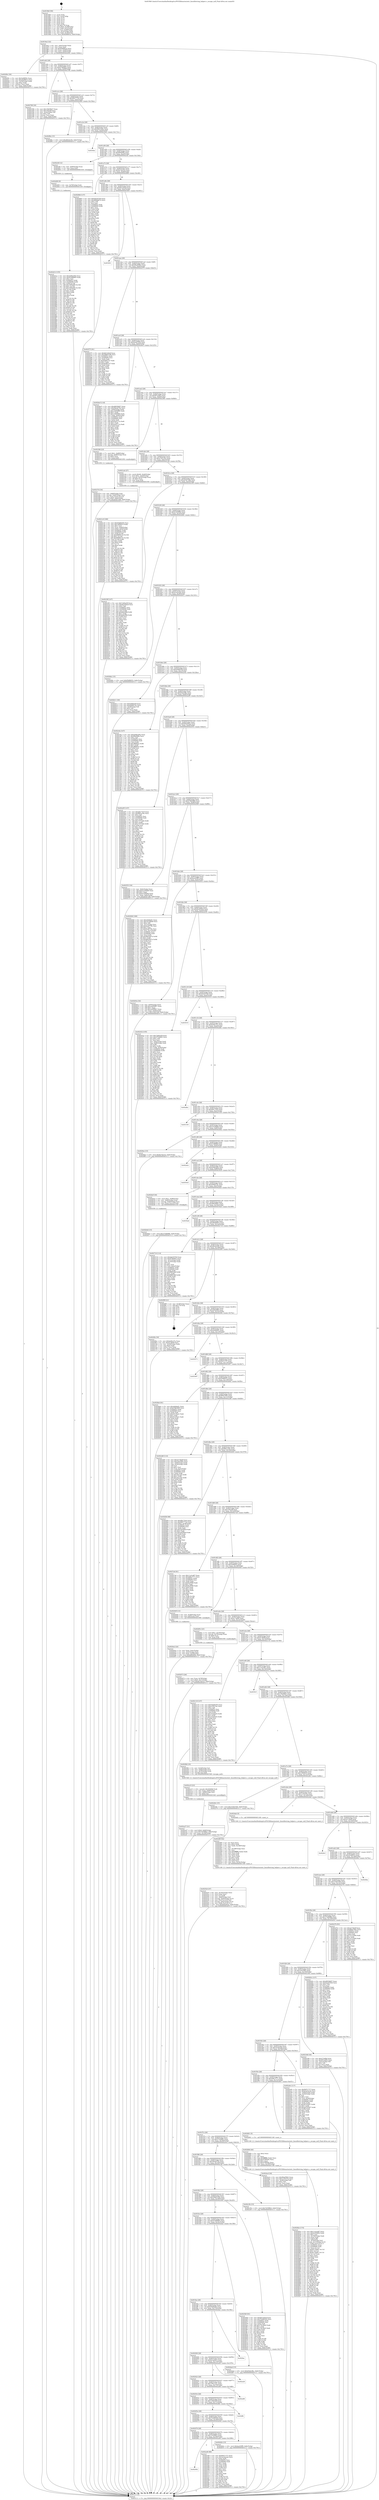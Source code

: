 digraph "0x4019b0" {
  label = "0x4019b0 (/mnt/c/Users/mathe/Desktop/tcc/POCII/binaries/extr_linuxlibstring_helpers.c_escape_null_Final-ollvm.out::main(0))"
  labelloc = "t"
  node[shape=record]

  Entry [label="",width=0.3,height=0.3,shape=circle,fillcolor=black,style=filled]
  "0x4019e2" [label="{
     0x4019e2 [32]\l
     | [instrs]\l
     &nbsp;&nbsp;0x4019e2 \<+6\>: mov -0x8c(%rbp),%eax\l
     &nbsp;&nbsp;0x4019e8 \<+2\>: mov %eax,%ecx\l
     &nbsp;&nbsp;0x4019ea \<+6\>: sub $0x8268f03a,%ecx\l
     &nbsp;&nbsp;0x4019f0 \<+6\>: mov %eax,-0x90(%rbp)\l
     &nbsp;&nbsp;0x4019f6 \<+6\>: mov %ecx,-0x94(%rbp)\l
     &nbsp;&nbsp;0x4019fc \<+6\>: je 000000000040209c \<main+0x6ec\>\l
  }"]
  "0x40209c" [label="{
     0x40209c [30]\l
     | [instrs]\l
     &nbsp;&nbsp;0x40209c \<+5\>: mov $0x5a9895e,%eax\l
     &nbsp;&nbsp;0x4020a1 \<+5\>: mov $0x2fc8891e,%ecx\l
     &nbsp;&nbsp;0x4020a6 \<+3\>: mov -0x34(%rbp),%edx\l
     &nbsp;&nbsp;0x4020a9 \<+3\>: cmp $0x2,%edx\l
     &nbsp;&nbsp;0x4020ac \<+3\>: cmovne %ecx,%eax\l
     &nbsp;&nbsp;0x4020af \<+6\>: mov %eax,-0x8c(%rbp)\l
     &nbsp;&nbsp;0x4020b5 \<+5\>: jmp 0000000000403111 \<main+0x1761\>\l
  }"]
  "0x401a02" [label="{
     0x401a02 [28]\l
     | [instrs]\l
     &nbsp;&nbsp;0x401a02 \<+5\>: jmp 0000000000401a07 \<main+0x57\>\l
     &nbsp;&nbsp;0x401a07 \<+6\>: mov -0x90(%rbp),%eax\l
     &nbsp;&nbsp;0x401a0d \<+5\>: sub $0x879bf0b3,%eax\l
     &nbsp;&nbsp;0x401a12 \<+6\>: mov %eax,-0x98(%rbp)\l
     &nbsp;&nbsp;0x401a18 \<+6\>: je 0000000000402788 \<main+0xdd8\>\l
  }"]
  "0x403111" [label="{
     0x403111 [5]\l
     | [instrs]\l
     &nbsp;&nbsp;0x403111 \<+5\>: jmp 00000000004019e2 \<main+0x32\>\l
  }"]
  "0x4019b0" [label="{
     0x4019b0 [50]\l
     | [instrs]\l
     &nbsp;&nbsp;0x4019b0 \<+1\>: push %rbp\l
     &nbsp;&nbsp;0x4019b1 \<+3\>: mov %rsp,%rbp\l
     &nbsp;&nbsp;0x4019b4 \<+2\>: push %r15\l
     &nbsp;&nbsp;0x4019b6 \<+2\>: push %r14\l
     &nbsp;&nbsp;0x4019b8 \<+2\>: push %r13\l
     &nbsp;&nbsp;0x4019ba \<+2\>: push %r12\l
     &nbsp;&nbsp;0x4019bc \<+1\>: push %rbx\l
     &nbsp;&nbsp;0x4019bd \<+7\>: sub $0x178,%rsp\l
     &nbsp;&nbsp;0x4019c4 \<+7\>: movl $0x0,-0x38(%rbp)\l
     &nbsp;&nbsp;0x4019cb \<+3\>: mov %edi,-0x3c(%rbp)\l
     &nbsp;&nbsp;0x4019ce \<+4\>: mov %rsi,-0x48(%rbp)\l
     &nbsp;&nbsp;0x4019d2 \<+3\>: mov -0x3c(%rbp),%edi\l
     &nbsp;&nbsp;0x4019d5 \<+3\>: mov %edi,-0x34(%rbp)\l
     &nbsp;&nbsp;0x4019d8 \<+10\>: movl $0x8268f03a,-0x8c(%rbp)\l
  }"]
  Exit [label="",width=0.3,height=0.3,shape=circle,fillcolor=black,style=filled,peripheries=2]
  "0x402788" [label="{
     0x402788 [30]\l
     | [instrs]\l
     &nbsp;&nbsp;0x402788 \<+5\>: mov $0x15629627,%eax\l
     &nbsp;&nbsp;0x40278d \<+5\>: mov $0x195aaff,%ecx\l
     &nbsp;&nbsp;0x402792 \<+3\>: mov -0x2a(%rbp),%dl\l
     &nbsp;&nbsp;0x402795 \<+3\>: test $0x1,%dl\l
     &nbsp;&nbsp;0x402798 \<+3\>: cmovne %ecx,%eax\l
     &nbsp;&nbsp;0x40279b \<+6\>: mov %eax,-0x8c(%rbp)\l
     &nbsp;&nbsp;0x4027a1 \<+5\>: jmp 0000000000403111 \<main+0x1761\>\l
  }"]
  "0x401a1e" [label="{
     0x401a1e [28]\l
     | [instrs]\l
     &nbsp;&nbsp;0x401a1e \<+5\>: jmp 0000000000401a23 \<main+0x73\>\l
     &nbsp;&nbsp;0x401a23 \<+6\>: mov -0x90(%rbp),%eax\l
     &nbsp;&nbsp;0x401a29 \<+5\>: sub $0x880777a5,%eax\l
     &nbsp;&nbsp;0x401a2e \<+6\>: mov %eax,-0x9c(%rbp)\l
     &nbsp;&nbsp;0x401a34 \<+6\>: je 0000000000402f8a \<main+0x15da\>\l
  }"]
  "0x402d12" [label="{
     0x402d12 [155]\l
     | [instrs]\l
     &nbsp;&nbsp;0x402d12 \<+5\>: mov $0xd28b2492,%ecx\l
     &nbsp;&nbsp;0x402d17 \<+5\>: mov $0x61b88965,%edx\l
     &nbsp;&nbsp;0x402d1c \<+3\>: mov $0x1,%sil\l
     &nbsp;&nbsp;0x402d1f \<+8\>: mov 0x40605c,%r8d\l
     &nbsp;&nbsp;0x402d27 \<+8\>: mov 0x406060,%r9d\l
     &nbsp;&nbsp;0x402d2f \<+3\>: mov %r8d,%r10d\l
     &nbsp;&nbsp;0x402d32 \<+7\>: add $0x15f5eb65,%r10d\l
     &nbsp;&nbsp;0x402d39 \<+4\>: sub $0x1,%r10d\l
     &nbsp;&nbsp;0x402d3d \<+7\>: sub $0x15f5eb65,%r10d\l
     &nbsp;&nbsp;0x402d44 \<+4\>: imul %r10d,%r8d\l
     &nbsp;&nbsp;0x402d48 \<+4\>: and $0x1,%r8d\l
     &nbsp;&nbsp;0x402d4c \<+4\>: cmp $0x0,%r8d\l
     &nbsp;&nbsp;0x402d50 \<+4\>: sete %r11b\l
     &nbsp;&nbsp;0x402d54 \<+4\>: cmp $0xa,%r9d\l
     &nbsp;&nbsp;0x402d58 \<+3\>: setl %bl\l
     &nbsp;&nbsp;0x402d5b \<+3\>: mov %r11b,%r14b\l
     &nbsp;&nbsp;0x402d5e \<+4\>: xor $0xff,%r14b\l
     &nbsp;&nbsp;0x402d62 \<+3\>: mov %bl,%r15b\l
     &nbsp;&nbsp;0x402d65 \<+4\>: xor $0xff,%r15b\l
     &nbsp;&nbsp;0x402d69 \<+4\>: xor $0x1,%sil\l
     &nbsp;&nbsp;0x402d6d \<+3\>: mov %r14b,%r12b\l
     &nbsp;&nbsp;0x402d70 \<+4\>: and $0xff,%r12b\l
     &nbsp;&nbsp;0x402d74 \<+3\>: and %sil,%r11b\l
     &nbsp;&nbsp;0x402d77 \<+3\>: mov %r15b,%r13b\l
     &nbsp;&nbsp;0x402d7a \<+4\>: and $0xff,%r13b\l
     &nbsp;&nbsp;0x402d7e \<+3\>: and %sil,%bl\l
     &nbsp;&nbsp;0x402d81 \<+3\>: or %r11b,%r12b\l
     &nbsp;&nbsp;0x402d84 \<+3\>: or %bl,%r13b\l
     &nbsp;&nbsp;0x402d87 \<+3\>: xor %r13b,%r12b\l
     &nbsp;&nbsp;0x402d8a \<+3\>: or %r15b,%r14b\l
     &nbsp;&nbsp;0x402d8d \<+4\>: xor $0xff,%r14b\l
     &nbsp;&nbsp;0x402d91 \<+4\>: or $0x1,%sil\l
     &nbsp;&nbsp;0x402d95 \<+3\>: and %sil,%r14b\l
     &nbsp;&nbsp;0x402d98 \<+3\>: or %r14b,%r12b\l
     &nbsp;&nbsp;0x402d9b \<+4\>: test $0x1,%r12b\l
     &nbsp;&nbsp;0x402d9f \<+3\>: cmovne %edx,%ecx\l
     &nbsp;&nbsp;0x402da2 \<+6\>: mov %ecx,-0x8c(%rbp)\l
     &nbsp;&nbsp;0x402da8 \<+5\>: jmp 0000000000403111 \<main+0x1761\>\l
  }"]
  "0x402f8a" [label="{
     0x402f8a [15]\l
     | [instrs]\l
     &nbsp;&nbsp;0x402f8a \<+10\>: movl $0xd8cb2c82,-0x8c(%rbp)\l
     &nbsp;&nbsp;0x402f94 \<+5\>: jmp 0000000000403111 \<main+0x1761\>\l
  }"]
  "0x401a3a" [label="{
     0x401a3a [28]\l
     | [instrs]\l
     &nbsp;&nbsp;0x401a3a \<+5\>: jmp 0000000000401a3f \<main+0x8f\>\l
     &nbsp;&nbsp;0x401a3f \<+6\>: mov -0x90(%rbp),%eax\l
     &nbsp;&nbsp;0x401a45 \<+5\>: sub $0x89014e0c,%eax\l
     &nbsp;&nbsp;0x401a4a \<+6\>: mov %eax,-0xa0(%rbp)\l
     &nbsp;&nbsp;0x401a50 \<+6\>: je 00000000004030ec \<main+0x173c\>\l
  }"]
  "0x402d09" [label="{
     0x402d09 [9]\l
     | [instrs]\l
     &nbsp;&nbsp;0x402d09 \<+4\>: mov -0x78(%rbp),%rdi\l
     &nbsp;&nbsp;0x402d0d \<+5\>: call 0000000000401030 \<free@plt\>\l
     | [calls]\l
     &nbsp;&nbsp;0x401030 \{1\} (unknown)\l
  }"]
  "0x4030ec" [label="{
     0x4030ec\l
  }", style=dashed]
  "0x401a56" [label="{
     0x401a56 [28]\l
     | [instrs]\l
     &nbsp;&nbsp;0x401a56 \<+5\>: jmp 0000000000401a5b \<main+0xab\>\l
     &nbsp;&nbsp;0x401a5b \<+6\>: mov -0x90(%rbp),%eax\l
     &nbsp;&nbsp;0x401a61 \<+5\>: sub $0x89ef49fe,%eax\l
     &nbsp;&nbsp;0x401a66 \<+6\>: mov %eax,-0xa4(%rbp)\l
     &nbsp;&nbsp;0x401a6c \<+6\>: je 0000000000402cfd \<main+0x134d\>\l
  }"]
  "0x402b4d" [label="{
     0x402b4d [15]\l
     | [instrs]\l
     &nbsp;&nbsp;0x402b4d \<+10\>: movl $0x374db96b,-0x8c(%rbp)\l
     &nbsp;&nbsp;0x402b57 \<+5\>: jmp 0000000000403111 \<main+0x1761\>\l
  }"]
  "0x402cfd" [label="{
     0x402cfd [12]\l
     | [instrs]\l
     &nbsp;&nbsp;0x402cfd \<+4\>: mov -0x60(%rbp),%rax\l
     &nbsp;&nbsp;0x402d01 \<+3\>: mov %rax,%rdi\l
     &nbsp;&nbsp;0x402d04 \<+5\>: call 0000000000401030 \<free@plt\>\l
     | [calls]\l
     &nbsp;&nbsp;0x401030 \{1\} (unknown)\l
  }"]
  "0x401a72" [label="{
     0x401a72 [28]\l
     | [instrs]\l
     &nbsp;&nbsp;0x401a72 \<+5\>: jmp 0000000000401a77 \<main+0xc7\>\l
     &nbsp;&nbsp;0x401a77 \<+6\>: mov -0x90(%rbp),%eax\l
     &nbsp;&nbsp;0x401a7d \<+5\>: sub $0x8a7da3c2,%eax\l
     &nbsp;&nbsp;0x401a82 \<+6\>: mov %eax,-0xa8(%rbp)\l
     &nbsp;&nbsp;0x401a88 \<+6\>: je 000000000040268d \<main+0xcdd\>\l
  }"]
  "0x402092" [label="{
     0x402092\l
  }", style=dashed]
  "0x40268d" [label="{
     0x40268d [137]\l
     | [instrs]\l
     &nbsp;&nbsp;0x40268d \<+5\>: mov $0xbde547b9,%eax\l
     &nbsp;&nbsp;0x402692 \<+5\>: mov $0xd848d674,%ecx\l
     &nbsp;&nbsp;0x402697 \<+2\>: mov $0x1,%dl\l
     &nbsp;&nbsp;0x402699 \<+2\>: xor %esi,%esi\l
     &nbsp;&nbsp;0x40269b \<+7\>: mov 0x40605c,%edi\l
     &nbsp;&nbsp;0x4026a2 \<+8\>: mov 0x406060,%r8d\l
     &nbsp;&nbsp;0x4026aa \<+3\>: sub $0x1,%esi\l
     &nbsp;&nbsp;0x4026ad \<+3\>: mov %edi,%r9d\l
     &nbsp;&nbsp;0x4026b0 \<+3\>: add %esi,%r9d\l
     &nbsp;&nbsp;0x4026b3 \<+4\>: imul %r9d,%edi\l
     &nbsp;&nbsp;0x4026b7 \<+3\>: and $0x1,%edi\l
     &nbsp;&nbsp;0x4026ba \<+3\>: cmp $0x0,%edi\l
     &nbsp;&nbsp;0x4026bd \<+4\>: sete %r10b\l
     &nbsp;&nbsp;0x4026c1 \<+4\>: cmp $0xa,%r8d\l
     &nbsp;&nbsp;0x4026c5 \<+4\>: setl %r11b\l
     &nbsp;&nbsp;0x4026c9 \<+3\>: mov %r10b,%bl\l
     &nbsp;&nbsp;0x4026cc \<+3\>: xor $0xff,%bl\l
     &nbsp;&nbsp;0x4026cf \<+3\>: mov %r11b,%r14b\l
     &nbsp;&nbsp;0x4026d2 \<+4\>: xor $0xff,%r14b\l
     &nbsp;&nbsp;0x4026d6 \<+3\>: xor $0x1,%dl\l
     &nbsp;&nbsp;0x4026d9 \<+3\>: mov %bl,%r15b\l
     &nbsp;&nbsp;0x4026dc \<+4\>: and $0xff,%r15b\l
     &nbsp;&nbsp;0x4026e0 \<+3\>: and %dl,%r10b\l
     &nbsp;&nbsp;0x4026e3 \<+3\>: mov %r14b,%r12b\l
     &nbsp;&nbsp;0x4026e6 \<+4\>: and $0xff,%r12b\l
     &nbsp;&nbsp;0x4026ea \<+3\>: and %dl,%r11b\l
     &nbsp;&nbsp;0x4026ed \<+3\>: or %r10b,%r15b\l
     &nbsp;&nbsp;0x4026f0 \<+3\>: or %r11b,%r12b\l
     &nbsp;&nbsp;0x4026f3 \<+3\>: xor %r12b,%r15b\l
     &nbsp;&nbsp;0x4026f6 \<+3\>: or %r14b,%bl\l
     &nbsp;&nbsp;0x4026f9 \<+3\>: xor $0xff,%bl\l
     &nbsp;&nbsp;0x4026fc \<+3\>: or $0x1,%dl\l
     &nbsp;&nbsp;0x4026ff \<+2\>: and %dl,%bl\l
     &nbsp;&nbsp;0x402701 \<+3\>: or %bl,%r15b\l
     &nbsp;&nbsp;0x402704 \<+4\>: test $0x1,%r15b\l
     &nbsp;&nbsp;0x402708 \<+3\>: cmovne %ecx,%eax\l
     &nbsp;&nbsp;0x40270b \<+6\>: mov %eax,-0x8c(%rbp)\l
     &nbsp;&nbsp;0x402711 \<+5\>: jmp 0000000000403111 \<main+0x1761\>\l
  }"]
  "0x401a8e" [label="{
     0x401a8e [28]\l
     | [instrs]\l
     &nbsp;&nbsp;0x401a8e \<+5\>: jmp 0000000000401a93 \<main+0xe3\>\l
     &nbsp;&nbsp;0x401a93 \<+6\>: mov -0x90(%rbp),%eax\l
     &nbsp;&nbsp;0x401a99 \<+5\>: sub $0x8d142b2f,%eax\l
     &nbsp;&nbsp;0x401a9e \<+6\>: mov %eax,-0xac(%rbp)\l
     &nbsp;&nbsp;0x401aa4 \<+6\>: je 0000000000403001 \<main+0x1651\>\l
  }"]
  "0x402a46" [label="{
     0x402a46 [86]\l
     | [instrs]\l
     &nbsp;&nbsp;0x402a46 \<+5\>: mov $0xf0d7c737,%eax\l
     &nbsp;&nbsp;0x402a4b \<+5\>: mov $0x3e3da2e6,%ecx\l
     &nbsp;&nbsp;0x402a50 \<+2\>: xor %edx,%edx\l
     &nbsp;&nbsp;0x402a52 \<+7\>: mov 0x40605c,%esi\l
     &nbsp;&nbsp;0x402a59 \<+7\>: mov 0x406060,%edi\l
     &nbsp;&nbsp;0x402a60 \<+3\>: sub $0x1,%edx\l
     &nbsp;&nbsp;0x402a63 \<+3\>: mov %esi,%r8d\l
     &nbsp;&nbsp;0x402a66 \<+3\>: add %edx,%r8d\l
     &nbsp;&nbsp;0x402a69 \<+4\>: imul %r8d,%esi\l
     &nbsp;&nbsp;0x402a6d \<+3\>: and $0x1,%esi\l
     &nbsp;&nbsp;0x402a70 \<+3\>: cmp $0x0,%esi\l
     &nbsp;&nbsp;0x402a73 \<+4\>: sete %r9b\l
     &nbsp;&nbsp;0x402a77 \<+3\>: cmp $0xa,%edi\l
     &nbsp;&nbsp;0x402a7a \<+4\>: setl %r10b\l
     &nbsp;&nbsp;0x402a7e \<+3\>: mov %r9b,%r11b\l
     &nbsp;&nbsp;0x402a81 \<+3\>: and %r10b,%r11b\l
     &nbsp;&nbsp;0x402a84 \<+3\>: xor %r10b,%r9b\l
     &nbsp;&nbsp;0x402a87 \<+3\>: or %r9b,%r11b\l
     &nbsp;&nbsp;0x402a8a \<+4\>: test $0x1,%r11b\l
     &nbsp;&nbsp;0x402a8e \<+3\>: cmovne %ecx,%eax\l
     &nbsp;&nbsp;0x402a91 \<+6\>: mov %eax,-0x8c(%rbp)\l
     &nbsp;&nbsp;0x402a97 \<+5\>: jmp 0000000000403111 \<main+0x1761\>\l
  }"]
  "0x403001" [label="{
     0x403001\l
  }", style=dashed]
  "0x401aaa" [label="{
     0x401aaa [28]\l
     | [instrs]\l
     &nbsp;&nbsp;0x401aaa \<+5\>: jmp 0000000000401aaf \<main+0xff\>\l
     &nbsp;&nbsp;0x401aaf \<+6\>: mov -0x90(%rbp),%eax\l
     &nbsp;&nbsp;0x401ab5 \<+5\>: sub $0x98ad59b3,%eax\l
     &nbsp;&nbsp;0x401aba \<+6\>: mov %eax,-0xb0(%rbp)\l
     &nbsp;&nbsp;0x401ac0 \<+6\>: je 0000000000402575 \<main+0xbc5\>\l
  }"]
  "0x402a27" [label="{
     0x402a27 [31]\l
     | [instrs]\l
     &nbsp;&nbsp;0x402a27 \<+10\>: movl $0x0,-0x84(%rbp)\l
     &nbsp;&nbsp;0x402a31 \<+10\>: movl $0x7d35f6b3,-0x8c(%rbp)\l
     &nbsp;&nbsp;0x402a3b \<+6\>: mov %eax,-0x194(%rbp)\l
     &nbsp;&nbsp;0x402a41 \<+5\>: jmp 0000000000403111 \<main+0x1761\>\l
  }"]
  "0x402575" [label="{
     0x402575 [91]\l
     | [instrs]\l
     &nbsp;&nbsp;0x402575 \<+5\>: mov $0x8d142b2f,%eax\l
     &nbsp;&nbsp;0x40257a \<+5\>: mov $0x58663186,%ecx\l
     &nbsp;&nbsp;0x40257f \<+7\>: mov 0x40605c,%edx\l
     &nbsp;&nbsp;0x402586 \<+7\>: mov 0x406060,%esi\l
     &nbsp;&nbsp;0x40258d \<+2\>: mov %edx,%edi\l
     &nbsp;&nbsp;0x40258f \<+6\>: sub $0x9a9627a7,%edi\l
     &nbsp;&nbsp;0x402595 \<+3\>: sub $0x1,%edi\l
     &nbsp;&nbsp;0x402598 \<+6\>: add $0x9a9627a7,%edi\l
     &nbsp;&nbsp;0x40259e \<+3\>: imul %edi,%edx\l
     &nbsp;&nbsp;0x4025a1 \<+3\>: and $0x1,%edx\l
     &nbsp;&nbsp;0x4025a4 \<+3\>: cmp $0x0,%edx\l
     &nbsp;&nbsp;0x4025a7 \<+4\>: sete %r8b\l
     &nbsp;&nbsp;0x4025ab \<+3\>: cmp $0xa,%esi\l
     &nbsp;&nbsp;0x4025ae \<+4\>: setl %r9b\l
     &nbsp;&nbsp;0x4025b2 \<+3\>: mov %r8b,%r10b\l
     &nbsp;&nbsp;0x4025b5 \<+3\>: and %r9b,%r10b\l
     &nbsp;&nbsp;0x4025b8 \<+3\>: xor %r9b,%r8b\l
     &nbsp;&nbsp;0x4025bb \<+3\>: or %r8b,%r10b\l
     &nbsp;&nbsp;0x4025be \<+4\>: test $0x1,%r10b\l
     &nbsp;&nbsp;0x4025c2 \<+3\>: cmovne %ecx,%eax\l
     &nbsp;&nbsp;0x4025c5 \<+6\>: mov %eax,-0x8c(%rbp)\l
     &nbsp;&nbsp;0x4025cb \<+5\>: jmp 0000000000403111 \<main+0x1761\>\l
  }"]
  "0x401ac6" [label="{
     0x401ac6 [28]\l
     | [instrs]\l
     &nbsp;&nbsp;0x401ac6 \<+5\>: jmp 0000000000401acb \<main+0x11b\>\l
     &nbsp;&nbsp;0x401acb \<+6\>: mov -0x90(%rbp),%eax\l
     &nbsp;&nbsp;0x401ad1 \<+5\>: sub $0x9a4d7936,%eax\l
     &nbsp;&nbsp;0x401ad6 \<+6\>: mov %eax,-0xb4(%rbp)\l
     &nbsp;&nbsp;0x401adc \<+6\>: je 0000000000402be5 \<main+0x1235\>\l
  }"]
  "0x402a10" [label="{
     0x402a10 [23]\l
     | [instrs]\l
     &nbsp;&nbsp;0x402a10 \<+10\>: movabs $0x4040b6,%rdi\l
     &nbsp;&nbsp;0x402a1a \<+3\>: mov %eax,-0x80(%rbp)\l
     &nbsp;&nbsp;0x402a1d \<+3\>: mov -0x80(%rbp),%esi\l
     &nbsp;&nbsp;0x402a20 \<+2\>: mov $0x0,%al\l
     &nbsp;&nbsp;0x402a22 \<+5\>: call 0000000000401040 \<printf@plt\>\l
     | [calls]\l
     &nbsp;&nbsp;0x401040 \{1\} (unknown)\l
  }"]
  "0x402be5" [label="{
     0x402be5 [118]\l
     | [instrs]\l
     &nbsp;&nbsp;0x402be5 \<+5\>: mov $0xd6938d07,%eax\l
     &nbsp;&nbsp;0x402bea \<+5\>: mov $0x582ab792,%ecx\l
     &nbsp;&nbsp;0x402bef \<+6\>: mov -0x84(%rbp),%edx\l
     &nbsp;&nbsp;0x402bf5 \<+6\>: sub $0xc3492669,%edx\l
     &nbsp;&nbsp;0x402bfb \<+3\>: add $0x1,%edx\l
     &nbsp;&nbsp;0x402bfe \<+6\>: add $0xc3492669,%edx\l
     &nbsp;&nbsp;0x402c04 \<+6\>: mov %edx,-0x84(%rbp)\l
     &nbsp;&nbsp;0x402c0a \<+7\>: mov 0x40605c,%edx\l
     &nbsp;&nbsp;0x402c11 \<+7\>: mov 0x406060,%esi\l
     &nbsp;&nbsp;0x402c18 \<+2\>: mov %edx,%edi\l
     &nbsp;&nbsp;0x402c1a \<+6\>: add $0xe2e0111a,%edi\l
     &nbsp;&nbsp;0x402c20 \<+3\>: sub $0x1,%edi\l
     &nbsp;&nbsp;0x402c23 \<+6\>: sub $0xe2e0111a,%edi\l
     &nbsp;&nbsp;0x402c29 \<+3\>: imul %edi,%edx\l
     &nbsp;&nbsp;0x402c2c \<+3\>: and $0x1,%edx\l
     &nbsp;&nbsp;0x402c2f \<+3\>: cmp $0x0,%edx\l
     &nbsp;&nbsp;0x402c32 \<+4\>: sete %r8b\l
     &nbsp;&nbsp;0x402c36 \<+3\>: cmp $0xa,%esi\l
     &nbsp;&nbsp;0x402c39 \<+4\>: setl %r9b\l
     &nbsp;&nbsp;0x402c3d \<+3\>: mov %r8b,%r10b\l
     &nbsp;&nbsp;0x402c40 \<+3\>: and %r9b,%r10b\l
     &nbsp;&nbsp;0x402c43 \<+3\>: xor %r9b,%r8b\l
     &nbsp;&nbsp;0x402c46 \<+3\>: or %r8b,%r10b\l
     &nbsp;&nbsp;0x402c49 \<+4\>: test $0x1,%r10b\l
     &nbsp;&nbsp;0x402c4d \<+3\>: cmovne %ecx,%eax\l
     &nbsp;&nbsp;0x402c50 \<+6\>: mov %eax,-0x8c(%rbp)\l
     &nbsp;&nbsp;0x402c56 \<+5\>: jmp 0000000000403111 \<main+0x1761\>\l
  }"]
  "0x401ae2" [label="{
     0x401ae2 [28]\l
     | [instrs]\l
     &nbsp;&nbsp;0x401ae2 \<+5\>: jmp 0000000000401ae7 \<main+0x137\>\l
     &nbsp;&nbsp;0x401ae7 \<+6\>: mov -0x90(%rbp),%eax\l
     &nbsp;&nbsp;0x401aed \<+5\>: sub $0x9f7a28f3,%eax\l
     &nbsp;&nbsp;0x401af2 \<+6\>: mov %eax,-0xb8(%rbp)\l
     &nbsp;&nbsp;0x401af8 \<+6\>: je 0000000000402366 \<main+0x9b6\>\l
  }"]
  "0x40282e" [label="{
     0x40282e [174]\l
     | [instrs]\l
     &nbsp;&nbsp;0x40282e \<+5\>: mov $0x11e2cdd7,%ecx\l
     &nbsp;&nbsp;0x402833 \<+5\>: mov $0xb18390f2,%edx\l
     &nbsp;&nbsp;0x402838 \<+3\>: mov $0x1,%sil\l
     &nbsp;&nbsp;0x40283b \<+6\>: mov -0x190(%rbp),%edi\l
     &nbsp;&nbsp;0x402841 \<+3\>: imul %eax,%edi\l
     &nbsp;&nbsp;0x402844 \<+3\>: mov %dil,%r8b\l
     &nbsp;&nbsp;0x402847 \<+4\>: mov -0x78(%rbp),%r9\l
     &nbsp;&nbsp;0x40284b \<+4\>: movslq -0x7c(%rbp),%r10\l
     &nbsp;&nbsp;0x40284f \<+4\>: mov %r8b,(%r9,%r10,1)\l
     &nbsp;&nbsp;0x402853 \<+7\>: mov 0x40605c,%eax\l
     &nbsp;&nbsp;0x40285a \<+7\>: mov 0x406060,%edi\l
     &nbsp;&nbsp;0x402861 \<+3\>: mov %eax,%r11d\l
     &nbsp;&nbsp;0x402864 \<+7\>: sub $0x6c72b9f1,%r11d\l
     &nbsp;&nbsp;0x40286b \<+4\>: sub $0x1,%r11d\l
     &nbsp;&nbsp;0x40286f \<+7\>: add $0x6c72b9f1,%r11d\l
     &nbsp;&nbsp;0x402876 \<+4\>: imul %r11d,%eax\l
     &nbsp;&nbsp;0x40287a \<+3\>: and $0x1,%eax\l
     &nbsp;&nbsp;0x40287d \<+3\>: cmp $0x0,%eax\l
     &nbsp;&nbsp;0x402880 \<+4\>: sete %r8b\l
     &nbsp;&nbsp;0x402884 \<+3\>: cmp $0xa,%edi\l
     &nbsp;&nbsp;0x402887 \<+3\>: setl %bl\l
     &nbsp;&nbsp;0x40288a \<+3\>: mov %r8b,%r14b\l
     &nbsp;&nbsp;0x40288d \<+4\>: xor $0xff,%r14b\l
     &nbsp;&nbsp;0x402891 \<+3\>: mov %bl,%r15b\l
     &nbsp;&nbsp;0x402894 \<+4\>: xor $0xff,%r15b\l
     &nbsp;&nbsp;0x402898 \<+4\>: xor $0x0,%sil\l
     &nbsp;&nbsp;0x40289c \<+3\>: mov %r14b,%r12b\l
     &nbsp;&nbsp;0x40289f \<+4\>: and $0x0,%r12b\l
     &nbsp;&nbsp;0x4028a3 \<+3\>: and %sil,%r8b\l
     &nbsp;&nbsp;0x4028a6 \<+3\>: mov %r15b,%r13b\l
     &nbsp;&nbsp;0x4028a9 \<+4\>: and $0x0,%r13b\l
     &nbsp;&nbsp;0x4028ad \<+3\>: and %sil,%bl\l
     &nbsp;&nbsp;0x4028b0 \<+3\>: or %r8b,%r12b\l
     &nbsp;&nbsp;0x4028b3 \<+3\>: or %bl,%r13b\l
     &nbsp;&nbsp;0x4028b6 \<+3\>: xor %r13b,%r12b\l
     &nbsp;&nbsp;0x4028b9 \<+3\>: or %r15b,%r14b\l
     &nbsp;&nbsp;0x4028bc \<+4\>: xor $0xff,%r14b\l
     &nbsp;&nbsp;0x4028c0 \<+4\>: or $0x0,%sil\l
     &nbsp;&nbsp;0x4028c4 \<+3\>: and %sil,%r14b\l
     &nbsp;&nbsp;0x4028c7 \<+3\>: or %r14b,%r12b\l
     &nbsp;&nbsp;0x4028ca \<+4\>: test $0x1,%r12b\l
     &nbsp;&nbsp;0x4028ce \<+3\>: cmovne %edx,%ecx\l
     &nbsp;&nbsp;0x4028d1 \<+6\>: mov %ecx,-0x8c(%rbp)\l
     &nbsp;&nbsp;0x4028d7 \<+5\>: jmp 0000000000403111 \<main+0x1761\>\l
  }"]
  "0x402366" [label="{
     0x402366 [23]\l
     | [instrs]\l
     &nbsp;&nbsp;0x402366 \<+7\>: movl $0x1,-0x68(%rbp)\l
     &nbsp;&nbsp;0x40236d \<+4\>: movslq -0x68(%rbp),%rax\l
     &nbsp;&nbsp;0x402371 \<+4\>: shl $0x0,%rax\l
     &nbsp;&nbsp;0x402375 \<+3\>: mov %rax,%rdi\l
     &nbsp;&nbsp;0x402378 \<+5\>: call 0000000000401050 \<malloc@plt\>\l
     | [calls]\l
     &nbsp;&nbsp;0x401050 \{1\} (unknown)\l
  }"]
  "0x401afe" [label="{
     0x401afe [28]\l
     | [instrs]\l
     &nbsp;&nbsp;0x401afe \<+5\>: jmp 0000000000401b03 \<main+0x153\>\l
     &nbsp;&nbsp;0x401b03 \<+6\>: mov -0x90(%rbp),%eax\l
     &nbsp;&nbsp;0x401b09 \<+5\>: sub $0xa79513ec,%eax\l
     &nbsp;&nbsp;0x401b0e \<+6\>: mov %eax,-0xbc(%rbp)\l
     &nbsp;&nbsp;0x401b14 \<+6\>: je 00000000004021ab \<main+0x7fb\>\l
  }"]
  "0x402806" [label="{
     0x402806 [40]\l
     | [instrs]\l
     &nbsp;&nbsp;0x402806 \<+5\>: mov $0x2,%ecx\l
     &nbsp;&nbsp;0x40280b \<+1\>: cltd\l
     &nbsp;&nbsp;0x40280c \<+2\>: idiv %ecx\l
     &nbsp;&nbsp;0x40280e \<+6\>: imul $0xfffffffe,%edx,%ecx\l
     &nbsp;&nbsp;0x402814 \<+6\>: add $0x47900efc,%ecx\l
     &nbsp;&nbsp;0x40281a \<+3\>: add $0x1,%ecx\l
     &nbsp;&nbsp;0x40281d \<+6\>: sub $0x47900efc,%ecx\l
     &nbsp;&nbsp;0x402823 \<+6\>: mov %ecx,-0x190(%rbp)\l
     &nbsp;&nbsp;0x402829 \<+5\>: call 0000000000401160 \<next_i\>\l
     | [calls]\l
     &nbsp;&nbsp;0x401160 \{1\} (/mnt/c/Users/mathe/Desktop/tcc/POCII/binaries/extr_linuxlibstring_helpers.c_escape_null_Final-ollvm.out::next_i)\l
  }"]
  "0x4021ab" [label="{
     0x4021ab [27]\l
     | [instrs]\l
     &nbsp;&nbsp;0x4021ab \<+4\>: movb $0x64,-0x4d(%rbp)\l
     &nbsp;&nbsp;0x4021af \<+7\>: movl $0x1,-0x54(%rbp)\l
     &nbsp;&nbsp;0x4021b6 \<+4\>: movslq -0x54(%rbp),%rax\l
     &nbsp;&nbsp;0x4021ba \<+4\>: shl $0x3,%rax\l
     &nbsp;&nbsp;0x4021be \<+3\>: mov %rax,%rdi\l
     &nbsp;&nbsp;0x4021c1 \<+5\>: call 0000000000401050 \<malloc@plt\>\l
     | [calls]\l
     &nbsp;&nbsp;0x401050 \{1\} (unknown)\l
  }"]
  "0x401b1a" [label="{
     0x401b1a [28]\l
     | [instrs]\l
     &nbsp;&nbsp;0x401b1a \<+5\>: jmp 0000000000401b1f \<main+0x16f\>\l
     &nbsp;&nbsp;0x401b1f \<+6\>: mov -0x90(%rbp),%eax\l
     &nbsp;&nbsp;0x401b25 \<+5\>: sub $0xa83b72db,%eax\l
     &nbsp;&nbsp;0x401b2a \<+6\>: mov %eax,-0xc0(%rbp)\l
     &nbsp;&nbsp;0x401b30 \<+6\>: je 000000000040239f \<main+0x9ef\>\l
  }"]
  "0x402673" [label="{
     0x402673 [26]\l
     | [instrs]\l
     &nbsp;&nbsp;0x402673 \<+4\>: mov %rax,-0x78(%rbp)\l
     &nbsp;&nbsp;0x402677 \<+7\>: movl $0x0,-0x7c(%rbp)\l
     &nbsp;&nbsp;0x40267e \<+10\>: movl $0x8a7da3c2,-0x8c(%rbp)\l
     &nbsp;&nbsp;0x402688 \<+5\>: jmp 0000000000403111 \<main+0x1761\>\l
  }"]
  "0x40239f" [label="{
     0x40239f [147]\l
     | [instrs]\l
     &nbsp;&nbsp;0x40239f \<+5\>: mov $0x7a60e45f,%eax\l
     &nbsp;&nbsp;0x4023a4 \<+5\>: mov $0xbbc95dc9,%ecx\l
     &nbsp;&nbsp;0x4023a9 \<+2\>: mov $0x1,%dl\l
     &nbsp;&nbsp;0x4023ab \<+7\>: mov 0x40605c,%esi\l
     &nbsp;&nbsp;0x4023b2 \<+7\>: mov 0x406060,%edi\l
     &nbsp;&nbsp;0x4023b9 \<+3\>: mov %esi,%r8d\l
     &nbsp;&nbsp;0x4023bc \<+7\>: add $0xdefe2f9d,%r8d\l
     &nbsp;&nbsp;0x4023c3 \<+4\>: sub $0x1,%r8d\l
     &nbsp;&nbsp;0x4023c7 \<+7\>: sub $0xdefe2f9d,%r8d\l
     &nbsp;&nbsp;0x4023ce \<+4\>: imul %r8d,%esi\l
     &nbsp;&nbsp;0x4023d2 \<+3\>: and $0x1,%esi\l
     &nbsp;&nbsp;0x4023d5 \<+3\>: cmp $0x0,%esi\l
     &nbsp;&nbsp;0x4023d8 \<+4\>: sete %r9b\l
     &nbsp;&nbsp;0x4023dc \<+3\>: cmp $0xa,%edi\l
     &nbsp;&nbsp;0x4023df \<+4\>: setl %r10b\l
     &nbsp;&nbsp;0x4023e3 \<+3\>: mov %r9b,%r11b\l
     &nbsp;&nbsp;0x4023e6 \<+4\>: xor $0xff,%r11b\l
     &nbsp;&nbsp;0x4023ea \<+3\>: mov %r10b,%bl\l
     &nbsp;&nbsp;0x4023ed \<+3\>: xor $0xff,%bl\l
     &nbsp;&nbsp;0x4023f0 \<+3\>: xor $0x0,%dl\l
     &nbsp;&nbsp;0x4023f3 \<+3\>: mov %r11b,%r14b\l
     &nbsp;&nbsp;0x4023f6 \<+4\>: and $0x0,%r14b\l
     &nbsp;&nbsp;0x4023fa \<+3\>: and %dl,%r9b\l
     &nbsp;&nbsp;0x4023fd \<+3\>: mov %bl,%r15b\l
     &nbsp;&nbsp;0x402400 \<+4\>: and $0x0,%r15b\l
     &nbsp;&nbsp;0x402404 \<+3\>: and %dl,%r10b\l
     &nbsp;&nbsp;0x402407 \<+3\>: or %r9b,%r14b\l
     &nbsp;&nbsp;0x40240a \<+3\>: or %r10b,%r15b\l
     &nbsp;&nbsp;0x40240d \<+3\>: xor %r15b,%r14b\l
     &nbsp;&nbsp;0x402410 \<+3\>: or %bl,%r11b\l
     &nbsp;&nbsp;0x402413 \<+4\>: xor $0xff,%r11b\l
     &nbsp;&nbsp;0x402417 \<+3\>: or $0x0,%dl\l
     &nbsp;&nbsp;0x40241a \<+3\>: and %dl,%r11b\l
     &nbsp;&nbsp;0x40241d \<+3\>: or %r11b,%r14b\l
     &nbsp;&nbsp;0x402420 \<+4\>: test $0x1,%r14b\l
     &nbsp;&nbsp;0x402424 \<+3\>: cmovne %ecx,%eax\l
     &nbsp;&nbsp;0x402427 \<+6\>: mov %eax,-0x8c(%rbp)\l
     &nbsp;&nbsp;0x40242d \<+5\>: jmp 0000000000403111 \<main+0x1761\>\l
  }"]
  "0x401b36" [label="{
     0x401b36 [28]\l
     | [instrs]\l
     &nbsp;&nbsp;0x401b36 \<+5\>: jmp 0000000000401b3b \<main+0x18b\>\l
     &nbsp;&nbsp;0x401b3b \<+6\>: mov -0x90(%rbp),%eax\l
     &nbsp;&nbsp;0x401b41 \<+5\>: sub $0xb18390f2,%eax\l
     &nbsp;&nbsp;0x401b46 \<+6\>: mov %eax,-0xc4(%rbp)\l
     &nbsp;&nbsp;0x401b4c \<+6\>: je 00000000004028dc \<main+0xf2c\>\l
  }"]
  "0x402076" [label="{
     0x402076 [28]\l
     | [instrs]\l
     &nbsp;&nbsp;0x402076 \<+5\>: jmp 000000000040207b \<main+0x6cb\>\l
     &nbsp;&nbsp;0x40207b \<+6\>: mov -0x90(%rbp),%eax\l
     &nbsp;&nbsp;0x402081 \<+5\>: sub $0x7d35f6b3,%eax\l
     &nbsp;&nbsp;0x402086 \<+6\>: mov %eax,-0x184(%rbp)\l
     &nbsp;&nbsp;0x40208c \<+6\>: je 0000000000402a46 \<main+0x1096\>\l
  }"]
  "0x4028dc" [label="{
     0x4028dc [15]\l
     | [instrs]\l
     &nbsp;&nbsp;0x4028dc \<+10\>: movl $0xf5d88053,-0x8c(%rbp)\l
     &nbsp;&nbsp;0x4028e6 \<+5\>: jmp 0000000000403111 \<main+0x1761\>\l
  }"]
  "0x401b52" [label="{
     0x401b52 [28]\l
     | [instrs]\l
     &nbsp;&nbsp;0x401b52 \<+5\>: jmp 0000000000401b57 \<main+0x1a7\>\l
     &nbsp;&nbsp;0x401b57 \<+6\>: mov -0x90(%rbp),%eax\l
     &nbsp;&nbsp;0x401b5d \<+5\>: sub $0xb3a3ecab,%eax\l
     &nbsp;&nbsp;0x401b62 \<+6\>: mov %eax,-0xc8(%rbp)\l
     &nbsp;&nbsp;0x401b68 \<+6\>: je 0000000000402b11 \<main+0x1161\>\l
  }"]
  "0x40262b" [label="{
     0x40262b [15]\l
     | [instrs]\l
     &nbsp;&nbsp;0x40262b \<+10\>: movl $0xba245ff5,-0x8c(%rbp)\l
     &nbsp;&nbsp;0x402635 \<+5\>: jmp 0000000000403111 \<main+0x1761\>\l
  }"]
  "0x402b11" [label="{
     0x402b11 [30]\l
     | [instrs]\l
     &nbsp;&nbsp;0x402b11 \<+5\>: mov $0xb49bb54f,%eax\l
     &nbsp;&nbsp;0x402b16 \<+5\>: mov $0xd49b07dc,%ecx\l
     &nbsp;&nbsp;0x402b1b \<+3\>: mov -0x29(%rbp),%dl\l
     &nbsp;&nbsp;0x402b1e \<+3\>: test $0x1,%dl\l
     &nbsp;&nbsp;0x402b21 \<+3\>: cmovne %ecx,%eax\l
     &nbsp;&nbsp;0x402b24 \<+6\>: mov %eax,-0x8c(%rbp)\l
     &nbsp;&nbsp;0x402b2a \<+5\>: jmp 0000000000403111 \<main+0x1761\>\l
  }"]
  "0x401b6e" [label="{
     0x401b6e [28]\l
     | [instrs]\l
     &nbsp;&nbsp;0x401b6e \<+5\>: jmp 0000000000401b73 \<main+0x1c3\>\l
     &nbsp;&nbsp;0x401b73 \<+6\>: mov -0x90(%rbp),%eax\l
     &nbsp;&nbsp;0x401b79 \<+5\>: sub $0xb49bb54f,%eax\l
     &nbsp;&nbsp;0x401b7e \<+6\>: mov %eax,-0xcc(%rbp)\l
     &nbsp;&nbsp;0x401b84 \<+6\>: je 0000000000402c6a \<main+0x12ba\>\l
  }"]
  "0x40205a" [label="{
     0x40205a [28]\l
     | [instrs]\l
     &nbsp;&nbsp;0x40205a \<+5\>: jmp 000000000040205f \<main+0x6af\>\l
     &nbsp;&nbsp;0x40205f \<+6\>: mov -0x90(%rbp),%eax\l
     &nbsp;&nbsp;0x402065 \<+5\>: sub $0x7b368329,%eax\l
     &nbsp;&nbsp;0x40206a \<+6\>: mov %eax,-0x180(%rbp)\l
     &nbsp;&nbsp;0x402070 \<+6\>: je 000000000040262b \<main+0xc7b\>\l
  }"]
  "0x402c6a" [label="{
     0x402c6a [147]\l
     | [instrs]\l
     &nbsp;&nbsp;0x402c6a \<+5\>: mov $0xd28b2492,%eax\l
     &nbsp;&nbsp;0x402c6f \<+5\>: mov $0x89ef49fe,%ecx\l
     &nbsp;&nbsp;0x402c74 \<+2\>: mov $0x1,%dl\l
     &nbsp;&nbsp;0x402c76 \<+7\>: mov 0x40605c,%esi\l
     &nbsp;&nbsp;0x402c7d \<+7\>: mov 0x406060,%edi\l
     &nbsp;&nbsp;0x402c84 \<+3\>: mov %esi,%r8d\l
     &nbsp;&nbsp;0x402c87 \<+7\>: add $0xcffb90ac,%r8d\l
     &nbsp;&nbsp;0x402c8e \<+4\>: sub $0x1,%r8d\l
     &nbsp;&nbsp;0x402c92 \<+7\>: sub $0xcffb90ac,%r8d\l
     &nbsp;&nbsp;0x402c99 \<+4\>: imul %r8d,%esi\l
     &nbsp;&nbsp;0x402c9d \<+3\>: and $0x1,%esi\l
     &nbsp;&nbsp;0x402ca0 \<+3\>: cmp $0x0,%esi\l
     &nbsp;&nbsp;0x402ca3 \<+4\>: sete %r9b\l
     &nbsp;&nbsp;0x402ca7 \<+3\>: cmp $0xa,%edi\l
     &nbsp;&nbsp;0x402caa \<+4\>: setl %r10b\l
     &nbsp;&nbsp;0x402cae \<+3\>: mov %r9b,%r11b\l
     &nbsp;&nbsp;0x402cb1 \<+4\>: xor $0xff,%r11b\l
     &nbsp;&nbsp;0x402cb5 \<+3\>: mov %r10b,%bl\l
     &nbsp;&nbsp;0x402cb8 \<+3\>: xor $0xff,%bl\l
     &nbsp;&nbsp;0x402cbb \<+3\>: xor $0x0,%dl\l
     &nbsp;&nbsp;0x402cbe \<+3\>: mov %r11b,%r14b\l
     &nbsp;&nbsp;0x402cc1 \<+4\>: and $0x0,%r14b\l
     &nbsp;&nbsp;0x402cc5 \<+3\>: and %dl,%r9b\l
     &nbsp;&nbsp;0x402cc8 \<+3\>: mov %bl,%r15b\l
     &nbsp;&nbsp;0x402ccb \<+4\>: and $0x0,%r15b\l
     &nbsp;&nbsp;0x402ccf \<+3\>: and %dl,%r10b\l
     &nbsp;&nbsp;0x402cd2 \<+3\>: or %r9b,%r14b\l
     &nbsp;&nbsp;0x402cd5 \<+3\>: or %r10b,%r15b\l
     &nbsp;&nbsp;0x402cd8 \<+3\>: xor %r15b,%r14b\l
     &nbsp;&nbsp;0x402cdb \<+3\>: or %bl,%r11b\l
     &nbsp;&nbsp;0x402cde \<+4\>: xor $0xff,%r11b\l
     &nbsp;&nbsp;0x402ce2 \<+3\>: or $0x0,%dl\l
     &nbsp;&nbsp;0x402ce5 \<+3\>: and %dl,%r11b\l
     &nbsp;&nbsp;0x402ce8 \<+3\>: or %r11b,%r14b\l
     &nbsp;&nbsp;0x402ceb \<+4\>: test $0x1,%r14b\l
     &nbsp;&nbsp;0x402cef \<+3\>: cmovne %ecx,%eax\l
     &nbsp;&nbsp;0x402cf2 \<+6\>: mov %eax,-0x8c(%rbp)\l
     &nbsp;&nbsp;0x402cf8 \<+5\>: jmp 0000000000403111 \<main+0x1761\>\l
  }"]
  "0x401b8a" [label="{
     0x401b8a [28]\l
     | [instrs]\l
     &nbsp;&nbsp;0x401b8a \<+5\>: jmp 0000000000401b8f \<main+0x1df\>\l
     &nbsp;&nbsp;0x401b8f \<+6\>: mov -0x90(%rbp),%eax\l
     &nbsp;&nbsp;0x401b95 \<+5\>: sub $0xb5ebc9bc,%eax\l
     &nbsp;&nbsp;0x401b9a \<+6\>: mov %eax,-0xd0(%rbp)\l
     &nbsp;&nbsp;0x401ba0 \<+6\>: je 0000000000402e95 \<main+0x14e5\>\l
  }"]
  "0x402ff2" [label="{
     0x402ff2\l
  }", style=dashed]
  "0x402e95" [label="{
     0x402e95 [147]\l
     | [instrs]\l
     &nbsp;&nbsp;0x402e95 \<+5\>: mov $0xbfb17dc9,%eax\l
     &nbsp;&nbsp;0x402e9a \<+5\>: mov $0xf991a34e,%ecx\l
     &nbsp;&nbsp;0x402e9f \<+2\>: mov $0x1,%dl\l
     &nbsp;&nbsp;0x402ea1 \<+7\>: mov 0x40605c,%esi\l
     &nbsp;&nbsp;0x402ea8 \<+7\>: mov 0x406060,%edi\l
     &nbsp;&nbsp;0x402eaf \<+3\>: mov %esi,%r8d\l
     &nbsp;&nbsp;0x402eb2 \<+7\>: add $0x17573efe,%r8d\l
     &nbsp;&nbsp;0x402eb9 \<+4\>: sub $0x1,%r8d\l
     &nbsp;&nbsp;0x402ebd \<+7\>: sub $0x17573efe,%r8d\l
     &nbsp;&nbsp;0x402ec4 \<+4\>: imul %r8d,%esi\l
     &nbsp;&nbsp;0x402ec8 \<+3\>: and $0x1,%esi\l
     &nbsp;&nbsp;0x402ecb \<+3\>: cmp $0x0,%esi\l
     &nbsp;&nbsp;0x402ece \<+4\>: sete %r9b\l
     &nbsp;&nbsp;0x402ed2 \<+3\>: cmp $0xa,%edi\l
     &nbsp;&nbsp;0x402ed5 \<+4\>: setl %r10b\l
     &nbsp;&nbsp;0x402ed9 \<+3\>: mov %r9b,%r11b\l
     &nbsp;&nbsp;0x402edc \<+4\>: xor $0xff,%r11b\l
     &nbsp;&nbsp;0x402ee0 \<+3\>: mov %r10b,%bl\l
     &nbsp;&nbsp;0x402ee3 \<+3\>: xor $0xff,%bl\l
     &nbsp;&nbsp;0x402ee6 \<+3\>: xor $0x0,%dl\l
     &nbsp;&nbsp;0x402ee9 \<+3\>: mov %r11b,%r14b\l
     &nbsp;&nbsp;0x402eec \<+4\>: and $0x0,%r14b\l
     &nbsp;&nbsp;0x402ef0 \<+3\>: and %dl,%r9b\l
     &nbsp;&nbsp;0x402ef3 \<+3\>: mov %bl,%r15b\l
     &nbsp;&nbsp;0x402ef6 \<+4\>: and $0x0,%r15b\l
     &nbsp;&nbsp;0x402efa \<+3\>: and %dl,%r10b\l
     &nbsp;&nbsp;0x402efd \<+3\>: or %r9b,%r14b\l
     &nbsp;&nbsp;0x402f00 \<+3\>: or %r10b,%r15b\l
     &nbsp;&nbsp;0x402f03 \<+3\>: xor %r15b,%r14b\l
     &nbsp;&nbsp;0x402f06 \<+3\>: or %bl,%r11b\l
     &nbsp;&nbsp;0x402f09 \<+4\>: xor $0xff,%r11b\l
     &nbsp;&nbsp;0x402f0d \<+3\>: or $0x0,%dl\l
     &nbsp;&nbsp;0x402f10 \<+3\>: and %dl,%r11b\l
     &nbsp;&nbsp;0x402f13 \<+3\>: or %r11b,%r14b\l
     &nbsp;&nbsp;0x402f16 \<+4\>: test $0x1,%r14b\l
     &nbsp;&nbsp;0x402f1a \<+3\>: cmovne %ecx,%eax\l
     &nbsp;&nbsp;0x402f1d \<+6\>: mov %eax,-0x8c(%rbp)\l
     &nbsp;&nbsp;0x402f23 \<+5\>: jmp 0000000000403111 \<main+0x1761\>\l
  }"]
  "0x401ba6" [label="{
     0x401ba6 [28]\l
     | [instrs]\l
     &nbsp;&nbsp;0x401ba6 \<+5\>: jmp 0000000000401bab \<main+0x1fb\>\l
     &nbsp;&nbsp;0x401bab \<+6\>: mov -0x90(%rbp),%eax\l
     &nbsp;&nbsp;0x401bb1 \<+5\>: sub $0xb64e95aa,%eax\l
     &nbsp;&nbsp;0x401bb6 \<+6\>: mov %eax,-0xd4(%rbp)\l
     &nbsp;&nbsp;0x401bbc \<+6\>: je 0000000000402553 \<main+0xba3\>\l
  }"]
  "0x40203e" [label="{
     0x40203e [28]\l
     | [instrs]\l
     &nbsp;&nbsp;0x40203e \<+5\>: jmp 0000000000402043 \<main+0x693\>\l
     &nbsp;&nbsp;0x402043 \<+6\>: mov -0x90(%rbp),%eax\l
     &nbsp;&nbsp;0x402049 \<+5\>: sub $0x7a60e45f,%eax\l
     &nbsp;&nbsp;0x40204e \<+6\>: mov %eax,-0x17c(%rbp)\l
     &nbsp;&nbsp;0x402054 \<+6\>: je 0000000000402ff2 \<main+0x1642\>\l
  }"]
  "0x402553" [label="{
     0x402553 [34]\l
     | [instrs]\l
     &nbsp;&nbsp;0x402553 \<+3\>: mov -0x6c(%rbp),%eax\l
     &nbsp;&nbsp;0x402556 \<+5\>: add $0xb3185bd0,%eax\l
     &nbsp;&nbsp;0x40255b \<+3\>: add $0x1,%eax\l
     &nbsp;&nbsp;0x40255e \<+5\>: sub $0xb3185bd0,%eax\l
     &nbsp;&nbsp;0x402563 \<+3\>: mov %eax,-0x6c(%rbp)\l
     &nbsp;&nbsp;0x402566 \<+10\>: movl $0xa83b72db,-0x8c(%rbp)\l
     &nbsp;&nbsp;0x402570 \<+5\>: jmp 0000000000403111 \<main+0x1761\>\l
  }"]
  "0x401bc2" [label="{
     0x401bc2 [28]\l
     | [instrs]\l
     &nbsp;&nbsp;0x401bc2 \<+5\>: jmp 0000000000401bc7 \<main+0x217\>\l
     &nbsp;&nbsp;0x401bc7 \<+6\>: mov -0x90(%rbp),%eax\l
     &nbsp;&nbsp;0x401bcd \<+5\>: sub $0xb7862969,%eax\l
     &nbsp;&nbsp;0x401bd2 \<+6\>: mov %eax,-0xd8(%rbp)\l
     &nbsp;&nbsp;0x401bd8 \<+6\>: je 0000000000402946 \<main+0xf96\>\l
  }"]
  "0x402e86" [label="{
     0x402e86\l
  }", style=dashed]
  "0x402946" [label="{
     0x402946 [168]\l
     | [instrs]\l
     &nbsp;&nbsp;0x402946 \<+5\>: mov $0xefe8de81,%eax\l
     &nbsp;&nbsp;0x40294b \<+5\>: mov $0xc4c5d848,%ecx\l
     &nbsp;&nbsp;0x402950 \<+2\>: mov $0x1,%dl\l
     &nbsp;&nbsp;0x402952 \<+3\>: mov -0x7c(%rbp),%esi\l
     &nbsp;&nbsp;0x402955 \<+6\>: add $0x6ce8776c,%esi\l
     &nbsp;&nbsp;0x40295b \<+3\>: add $0x1,%esi\l
     &nbsp;&nbsp;0x40295e \<+6\>: sub $0x6ce8776c,%esi\l
     &nbsp;&nbsp;0x402964 \<+3\>: mov %esi,-0x7c(%rbp)\l
     &nbsp;&nbsp;0x402967 \<+7\>: mov 0x40605c,%esi\l
     &nbsp;&nbsp;0x40296e \<+7\>: mov 0x406060,%edi\l
     &nbsp;&nbsp;0x402975 \<+3\>: mov %esi,%r8d\l
     &nbsp;&nbsp;0x402978 \<+7\>: add $0x88439e7e,%r8d\l
     &nbsp;&nbsp;0x40297f \<+4\>: sub $0x1,%r8d\l
     &nbsp;&nbsp;0x402983 \<+7\>: sub $0x88439e7e,%r8d\l
     &nbsp;&nbsp;0x40298a \<+4\>: imul %r8d,%esi\l
     &nbsp;&nbsp;0x40298e \<+3\>: and $0x1,%esi\l
     &nbsp;&nbsp;0x402991 \<+3\>: cmp $0x0,%esi\l
     &nbsp;&nbsp;0x402994 \<+4\>: sete %r9b\l
     &nbsp;&nbsp;0x402998 \<+3\>: cmp $0xa,%edi\l
     &nbsp;&nbsp;0x40299b \<+4\>: setl %r10b\l
     &nbsp;&nbsp;0x40299f \<+3\>: mov %r9b,%r11b\l
     &nbsp;&nbsp;0x4029a2 \<+4\>: xor $0xff,%r11b\l
     &nbsp;&nbsp;0x4029a6 \<+3\>: mov %r10b,%bl\l
     &nbsp;&nbsp;0x4029a9 \<+3\>: xor $0xff,%bl\l
     &nbsp;&nbsp;0x4029ac \<+3\>: xor $0x1,%dl\l
     &nbsp;&nbsp;0x4029af \<+3\>: mov %r11b,%r14b\l
     &nbsp;&nbsp;0x4029b2 \<+4\>: and $0xff,%r14b\l
     &nbsp;&nbsp;0x4029b6 \<+3\>: and %dl,%r9b\l
     &nbsp;&nbsp;0x4029b9 \<+3\>: mov %bl,%r15b\l
     &nbsp;&nbsp;0x4029bc \<+4\>: and $0xff,%r15b\l
     &nbsp;&nbsp;0x4029c0 \<+3\>: and %dl,%r10b\l
     &nbsp;&nbsp;0x4029c3 \<+3\>: or %r9b,%r14b\l
     &nbsp;&nbsp;0x4029c6 \<+3\>: or %r10b,%r15b\l
     &nbsp;&nbsp;0x4029c9 \<+3\>: xor %r15b,%r14b\l
     &nbsp;&nbsp;0x4029cc \<+3\>: or %bl,%r11b\l
     &nbsp;&nbsp;0x4029cf \<+4\>: xor $0xff,%r11b\l
     &nbsp;&nbsp;0x4029d3 \<+3\>: or $0x1,%dl\l
     &nbsp;&nbsp;0x4029d6 \<+3\>: and %dl,%r11b\l
     &nbsp;&nbsp;0x4029d9 \<+3\>: or %r11b,%r14b\l
     &nbsp;&nbsp;0x4029dc \<+4\>: test $0x1,%r14b\l
     &nbsp;&nbsp;0x4029e0 \<+3\>: cmovne %ecx,%eax\l
     &nbsp;&nbsp;0x4029e3 \<+6\>: mov %eax,-0x8c(%rbp)\l
     &nbsp;&nbsp;0x4029e9 \<+5\>: jmp 0000000000403111 \<main+0x1761\>\l
  }"]
  "0x401bde" [label="{
     0x401bde [28]\l
     | [instrs]\l
     &nbsp;&nbsp;0x401bde \<+5\>: jmp 0000000000401be3 \<main+0x233\>\l
     &nbsp;&nbsp;0x401be3 \<+6\>: mov -0x90(%rbp),%eax\l
     &nbsp;&nbsp;0x401be9 \<+5\>: sub $0xba245ff5,%eax\l
     &nbsp;&nbsp;0x401bee \<+6\>: mov %eax,-0xdc(%rbp)\l
     &nbsp;&nbsp;0x401bf4 \<+6\>: je 000000000040263a \<main+0xc8a\>\l
  }"]
  "0x402022" [label="{
     0x402022 [28]\l
     | [instrs]\l
     &nbsp;&nbsp;0x402022 \<+5\>: jmp 0000000000402027 \<main+0x677\>\l
     &nbsp;&nbsp;0x402027 \<+6\>: mov -0x90(%rbp),%eax\l
     &nbsp;&nbsp;0x40202d \<+5\>: sub $0x709c1a31,%eax\l
     &nbsp;&nbsp;0x402032 \<+6\>: mov %eax,-0x178(%rbp)\l
     &nbsp;&nbsp;0x402038 \<+6\>: je 0000000000402e86 \<main+0x14d6\>\l
  }"]
  "0x40263a" [label="{
     0x40263a [34]\l
     | [instrs]\l
     &nbsp;&nbsp;0x40263a \<+3\>: mov -0x64(%rbp),%eax\l
     &nbsp;&nbsp;0x40263d \<+5\>: add $0xced566b7,%eax\l
     &nbsp;&nbsp;0x402642 \<+3\>: add $0x1,%eax\l
     &nbsp;&nbsp;0x402645 \<+5\>: sub $0xced566b7,%eax\l
     &nbsp;&nbsp;0x40264a \<+3\>: mov %eax,-0x64(%rbp)\l
     &nbsp;&nbsp;0x40264d \<+10\>: movl $0x316d15d4,-0x8c(%rbp)\l
     &nbsp;&nbsp;0x402657 \<+5\>: jmp 0000000000403111 \<main+0x1761\>\l
  }"]
  "0x401bfa" [label="{
     0x401bfa [28]\l
     | [instrs]\l
     &nbsp;&nbsp;0x401bfa \<+5\>: jmp 0000000000401bff \<main+0x24f\>\l
     &nbsp;&nbsp;0x401bff \<+6\>: mov -0x90(%rbp),%eax\l
     &nbsp;&nbsp;0x401c05 \<+5\>: sub $0xbbc95dc9,%eax\l
     &nbsp;&nbsp;0x401c0a \<+6\>: mov %eax,-0xe0(%rbp)\l
     &nbsp;&nbsp;0x401c10 \<+6\>: je 0000000000402432 \<main+0xa82\>\l
  }"]
  "0x402e26" [label="{
     0x402e26\l
  }", style=dashed]
  "0x402432" [label="{
     0x402432 [155]\l
     | [instrs]\l
     &nbsp;&nbsp;0x402432 \<+5\>: mov $0x7a60e45f,%eax\l
     &nbsp;&nbsp;0x402437 \<+5\>: mov $0x5752fd83,%ecx\l
     &nbsp;&nbsp;0x40243c \<+2\>: mov $0x1,%dl\l
     &nbsp;&nbsp;0x40243e \<+2\>: xor %esi,%esi\l
     &nbsp;&nbsp;0x402440 \<+3\>: mov -0x6c(%rbp),%edi\l
     &nbsp;&nbsp;0x402443 \<+3\>: cmp -0x68(%rbp),%edi\l
     &nbsp;&nbsp;0x402446 \<+4\>: setl %r8b\l
     &nbsp;&nbsp;0x40244a \<+4\>: and $0x1,%r8b\l
     &nbsp;&nbsp;0x40244e \<+4\>: mov %r8b,-0x2b(%rbp)\l
     &nbsp;&nbsp;0x402452 \<+7\>: mov 0x40605c,%edi\l
     &nbsp;&nbsp;0x402459 \<+8\>: mov 0x406060,%r9d\l
     &nbsp;&nbsp;0x402461 \<+3\>: sub $0x1,%esi\l
     &nbsp;&nbsp;0x402464 \<+3\>: mov %edi,%r10d\l
     &nbsp;&nbsp;0x402467 \<+3\>: add %esi,%r10d\l
     &nbsp;&nbsp;0x40246a \<+4\>: imul %r10d,%edi\l
     &nbsp;&nbsp;0x40246e \<+3\>: and $0x1,%edi\l
     &nbsp;&nbsp;0x402471 \<+3\>: cmp $0x0,%edi\l
     &nbsp;&nbsp;0x402474 \<+4\>: sete %r8b\l
     &nbsp;&nbsp;0x402478 \<+4\>: cmp $0xa,%r9d\l
     &nbsp;&nbsp;0x40247c \<+4\>: setl %r11b\l
     &nbsp;&nbsp;0x402480 \<+3\>: mov %r8b,%bl\l
     &nbsp;&nbsp;0x402483 \<+3\>: xor $0xff,%bl\l
     &nbsp;&nbsp;0x402486 \<+3\>: mov %r11b,%r14b\l
     &nbsp;&nbsp;0x402489 \<+4\>: xor $0xff,%r14b\l
     &nbsp;&nbsp;0x40248d \<+3\>: xor $0x1,%dl\l
     &nbsp;&nbsp;0x402490 \<+3\>: mov %bl,%r15b\l
     &nbsp;&nbsp;0x402493 \<+4\>: and $0xff,%r15b\l
     &nbsp;&nbsp;0x402497 \<+3\>: and %dl,%r8b\l
     &nbsp;&nbsp;0x40249a \<+3\>: mov %r14b,%r12b\l
     &nbsp;&nbsp;0x40249d \<+4\>: and $0xff,%r12b\l
     &nbsp;&nbsp;0x4024a1 \<+3\>: and %dl,%r11b\l
     &nbsp;&nbsp;0x4024a4 \<+3\>: or %r8b,%r15b\l
     &nbsp;&nbsp;0x4024a7 \<+3\>: or %r11b,%r12b\l
     &nbsp;&nbsp;0x4024aa \<+3\>: xor %r12b,%r15b\l
     &nbsp;&nbsp;0x4024ad \<+3\>: or %r14b,%bl\l
     &nbsp;&nbsp;0x4024b0 \<+3\>: xor $0xff,%bl\l
     &nbsp;&nbsp;0x4024b3 \<+3\>: or $0x1,%dl\l
     &nbsp;&nbsp;0x4024b6 \<+2\>: and %dl,%bl\l
     &nbsp;&nbsp;0x4024b8 \<+3\>: or %bl,%r15b\l
     &nbsp;&nbsp;0x4024bb \<+4\>: test $0x1,%r15b\l
     &nbsp;&nbsp;0x4024bf \<+3\>: cmovne %ecx,%eax\l
     &nbsp;&nbsp;0x4024c2 \<+6\>: mov %eax,-0x8c(%rbp)\l
     &nbsp;&nbsp;0x4024c8 \<+5\>: jmp 0000000000403111 \<main+0x1761\>\l
  }"]
  "0x401c16" [label="{
     0x401c16 [28]\l
     | [instrs]\l
     &nbsp;&nbsp;0x401c16 \<+5\>: jmp 0000000000401c1b \<main+0x26b\>\l
     &nbsp;&nbsp;0x401c1b \<+6\>: mov -0x90(%rbp),%eax\l
     &nbsp;&nbsp;0x401c21 \<+5\>: sub $0xbde547b9,%eax\l
     &nbsp;&nbsp;0x401c26 \<+6\>: mov %eax,-0xe4(%rbp)\l
     &nbsp;&nbsp;0x401c2c \<+6\>: je 0000000000403010 \<main+0x1660\>\l
  }"]
  "0x402006" [label="{
     0x402006 [28]\l
     | [instrs]\l
     &nbsp;&nbsp;0x402006 \<+5\>: jmp 000000000040200b \<main+0x65b\>\l
     &nbsp;&nbsp;0x40200b \<+6\>: mov -0x90(%rbp),%eax\l
     &nbsp;&nbsp;0x402011 \<+5\>: sub $0x6e3ad413,%eax\l
     &nbsp;&nbsp;0x402016 \<+6\>: mov %eax,-0x174(%rbp)\l
     &nbsp;&nbsp;0x40201c \<+6\>: je 0000000000402e26 \<main+0x1476\>\l
  }"]
  "0x403010" [label="{
     0x403010\l
  }", style=dashed]
  "0x401c32" [label="{
     0x401c32 [28]\l
     | [instrs]\l
     &nbsp;&nbsp;0x401c32 \<+5\>: jmp 0000000000401c37 \<main+0x287\>\l
     &nbsp;&nbsp;0x401c37 \<+6\>: mov -0x90(%rbp),%eax\l
     &nbsp;&nbsp;0x401c3d \<+5\>: sub $0xbe94c37a,%eax\l
     &nbsp;&nbsp;0x401c42 \<+6\>: mov %eax,-0xe8(%rbp)\l
     &nbsp;&nbsp;0x401c48 \<+6\>: je 0000000000402dbc \<main+0x140c\>\l
  }"]
  "0x402fae" [label="{
     0x402fae\l
  }", style=dashed]
  "0x402dbc" [label="{
     0x402dbc\l
  }", style=dashed]
  "0x401c4e" [label="{
     0x401c4e [28]\l
     | [instrs]\l
     &nbsp;&nbsp;0x401c4e \<+5\>: jmp 0000000000401c53 \<main+0x2a3\>\l
     &nbsp;&nbsp;0x401c53 \<+6\>: mov -0x90(%rbp),%eax\l
     &nbsp;&nbsp;0x401c59 \<+5\>: sub $0xbfb17dc9,%eax\l
     &nbsp;&nbsp;0x401c5e \<+6\>: mov %eax,-0xec(%rbp)\l
     &nbsp;&nbsp;0x401c64 \<+6\>: je 0000000000403100 \<main+0x1750\>\l
  }"]
  "0x401fea" [label="{
     0x401fea [28]\l
     | [instrs]\l
     &nbsp;&nbsp;0x401fea \<+5\>: jmp 0000000000401fef \<main+0x63f\>\l
     &nbsp;&nbsp;0x401fef \<+6\>: mov -0x90(%rbp),%eax\l
     &nbsp;&nbsp;0x401ff5 \<+5\>: sub $0x636d0e94,%eax\l
     &nbsp;&nbsp;0x401ffa \<+6\>: mov %eax,-0x170(%rbp)\l
     &nbsp;&nbsp;0x402000 \<+6\>: je 0000000000402fae \<main+0x15fe\>\l
  }"]
  "0x403100" [label="{
     0x403100\l
  }", style=dashed]
  "0x401c6a" [label="{
     0x401c6a [28]\l
     | [instrs]\l
     &nbsp;&nbsp;0x401c6a \<+5\>: jmp 0000000000401c6f \<main+0x2bf\>\l
     &nbsp;&nbsp;0x401c6f \<+6\>: mov -0x90(%rbp),%eax\l
     &nbsp;&nbsp;0x401c75 \<+5\>: sub $0xc4c5d848,%eax\l
     &nbsp;&nbsp;0x401c7a \<+6\>: mov %eax,-0xf0(%rbp)\l
     &nbsp;&nbsp;0x401c80 \<+6\>: je 00000000004029ee \<main+0x103e\>\l
  }"]
  "0x402dad" [label="{
     0x402dad [15]\l
     | [instrs]\l
     &nbsp;&nbsp;0x402dad \<+10\>: movl $0xb5ebc9bc,-0x8c(%rbp)\l
     &nbsp;&nbsp;0x402db7 \<+5\>: jmp 0000000000403111 \<main+0x1761\>\l
  }"]
  "0x4029ee" [label="{
     0x4029ee [15]\l
     | [instrs]\l
     &nbsp;&nbsp;0x4029ee \<+10\>: movl $0x8a7da3c2,-0x8c(%rbp)\l
     &nbsp;&nbsp;0x4029f8 \<+5\>: jmp 0000000000403111 \<main+0x1761\>\l
  }"]
  "0x401c86" [label="{
     0x401c86 [28]\l
     | [instrs]\l
     &nbsp;&nbsp;0x401c86 \<+5\>: jmp 0000000000401c8b \<main+0x2db\>\l
     &nbsp;&nbsp;0x401c8b \<+6\>: mov -0x90(%rbp),%eax\l
     &nbsp;&nbsp;0x401c91 \<+5\>: sub $0xd14f6f08,%eax\l
     &nbsp;&nbsp;0x401c96 \<+6\>: mov %eax,-0xf4(%rbp)\l
     &nbsp;&nbsp;0x401c9c \<+6\>: je 0000000000402dcb \<main+0x141b\>\l
  }"]
  "0x401fce" [label="{
     0x401fce [28]\l
     | [instrs]\l
     &nbsp;&nbsp;0x401fce \<+5\>: jmp 0000000000401fd3 \<main+0x623\>\l
     &nbsp;&nbsp;0x401fd3 \<+6\>: mov -0x90(%rbp),%eax\l
     &nbsp;&nbsp;0x401fd9 \<+5\>: sub $0x61b88965,%eax\l
     &nbsp;&nbsp;0x401fde \<+6\>: mov %eax,-0x16c(%rbp)\l
     &nbsp;&nbsp;0x401fe4 \<+6\>: je 0000000000402dad \<main+0x13fd\>\l
  }"]
  "0x402dcb" [label="{
     0x402dcb\l
  }", style=dashed]
  "0x401ca2" [label="{
     0x401ca2 [28]\l
     | [instrs]\l
     &nbsp;&nbsp;0x401ca2 \<+5\>: jmp 0000000000401ca7 \<main+0x2f7\>\l
     &nbsp;&nbsp;0x401ca7 \<+6\>: mov -0x90(%rbp),%eax\l
     &nbsp;&nbsp;0x401cad \<+5\>: sub $0xd28b2492,%eax\l
     &nbsp;&nbsp;0x401cb2 \<+6\>: mov %eax,-0xf8(%rbp)\l
     &nbsp;&nbsp;0x401cb8 \<+6\>: je 00000000004030c8 \<main+0x1718\>\l
  }"]
  "0x4025d0" [label="{
     0x4025d0 [91]\l
     | [instrs]\l
     &nbsp;&nbsp;0x4025d0 \<+5\>: mov $0x8d142b2f,%eax\l
     &nbsp;&nbsp;0x4025d5 \<+5\>: mov $0x7b368329,%ecx\l
     &nbsp;&nbsp;0x4025da \<+7\>: mov 0x40605c,%edx\l
     &nbsp;&nbsp;0x4025e1 \<+7\>: mov 0x406060,%esi\l
     &nbsp;&nbsp;0x4025e8 \<+2\>: mov %edx,%edi\l
     &nbsp;&nbsp;0x4025ea \<+6\>: add $0x176c49a5,%edi\l
     &nbsp;&nbsp;0x4025f0 \<+3\>: sub $0x1,%edi\l
     &nbsp;&nbsp;0x4025f3 \<+6\>: sub $0x176c49a5,%edi\l
     &nbsp;&nbsp;0x4025f9 \<+3\>: imul %edi,%edx\l
     &nbsp;&nbsp;0x4025fc \<+3\>: and $0x1,%edx\l
     &nbsp;&nbsp;0x4025ff \<+3\>: cmp $0x0,%edx\l
     &nbsp;&nbsp;0x402602 \<+4\>: sete %r8b\l
     &nbsp;&nbsp;0x402606 \<+3\>: cmp $0xa,%esi\l
     &nbsp;&nbsp;0x402609 \<+4\>: setl %r9b\l
     &nbsp;&nbsp;0x40260d \<+3\>: mov %r8b,%r10b\l
     &nbsp;&nbsp;0x402610 \<+3\>: and %r9b,%r10b\l
     &nbsp;&nbsp;0x402613 \<+3\>: xor %r9b,%r8b\l
     &nbsp;&nbsp;0x402616 \<+3\>: or %r8b,%r10b\l
     &nbsp;&nbsp;0x402619 \<+4\>: test $0x1,%r10b\l
     &nbsp;&nbsp;0x40261d \<+3\>: cmovne %ecx,%eax\l
     &nbsp;&nbsp;0x402620 \<+6\>: mov %eax,-0x8c(%rbp)\l
     &nbsp;&nbsp;0x402626 \<+5\>: jmp 0000000000403111 \<main+0x1761\>\l
  }"]
  "0x4030c8" [label="{
     0x4030c8\l
  }", style=dashed]
  "0x401cbe" [label="{
     0x401cbe [28]\l
     | [instrs]\l
     &nbsp;&nbsp;0x401cbe \<+5\>: jmp 0000000000401cc3 \<main+0x313\>\l
     &nbsp;&nbsp;0x401cc3 \<+6\>: mov -0x90(%rbp),%eax\l
     &nbsp;&nbsp;0x401cc9 \<+5\>: sub $0xd49b07dc,%eax\l
     &nbsp;&nbsp;0x401cce \<+6\>: mov %eax,-0xfc(%rbp)\l
     &nbsp;&nbsp;0x401cd4 \<+6\>: je 0000000000402b2f \<main+0x117f\>\l
  }"]
  "0x401fb2" [label="{
     0x401fb2 [28]\l
     | [instrs]\l
     &nbsp;&nbsp;0x401fb2 \<+5\>: jmp 0000000000401fb7 \<main+0x607\>\l
     &nbsp;&nbsp;0x401fb7 \<+6\>: mov -0x90(%rbp),%eax\l
     &nbsp;&nbsp;0x401fbd \<+5\>: sub $0x58663186,%eax\l
     &nbsp;&nbsp;0x401fc2 \<+6\>: mov %eax,-0x168(%rbp)\l
     &nbsp;&nbsp;0x401fc8 \<+6\>: je 00000000004025d0 \<main+0xc20\>\l
  }"]
  "0x402b2f" [label="{
     0x402b2f [30]\l
     | [instrs]\l
     &nbsp;&nbsp;0x402b2f \<+10\>: movl $0x1,-0x88(%rbp)\l
     &nbsp;&nbsp;0x402b39 \<+4\>: mov -0x60(%rbp),%rax\l
     &nbsp;&nbsp;0x402b3d \<+7\>: movslq -0x84(%rbp),%rcx\l
     &nbsp;&nbsp;0x402b44 \<+4\>: mov (%rax,%rcx,8),%rdi\l
     &nbsp;&nbsp;0x402b48 \<+5\>: call 0000000000401030 \<free@plt\>\l
     | [calls]\l
     &nbsp;&nbsp;0x401030 \{1\} (unknown)\l
  }"]
  "0x401cda" [label="{
     0x401cda [28]\l
     | [instrs]\l
     &nbsp;&nbsp;0x401cda \<+5\>: jmp 0000000000401cdf \<main+0x32f\>\l
     &nbsp;&nbsp;0x401cdf \<+6\>: mov -0x90(%rbp),%eax\l
     &nbsp;&nbsp;0x401ce5 \<+5\>: sub $0xd6938d07,%eax\l
     &nbsp;&nbsp;0x401cea \<+6\>: mov %eax,-0x100(%rbp)\l
     &nbsp;&nbsp;0x401cf0 \<+6\>: je 00000000004030a6 \<main+0x16f6\>\l
  }"]
  "0x402c5b" [label="{
     0x402c5b [15]\l
     | [instrs]\l
     &nbsp;&nbsp;0x402c5b \<+10\>: movl $0x7d35f6b3,-0x8c(%rbp)\l
     &nbsp;&nbsp;0x402c65 \<+5\>: jmp 0000000000403111 \<main+0x1761\>\l
  }"]
  "0x4030a6" [label="{
     0x4030a6\l
  }", style=dashed]
  "0x401cf6" [label="{
     0x401cf6 [28]\l
     | [instrs]\l
     &nbsp;&nbsp;0x401cf6 \<+5\>: jmp 0000000000401cfb \<main+0x34b\>\l
     &nbsp;&nbsp;0x401cfb \<+6\>: mov -0x90(%rbp),%eax\l
     &nbsp;&nbsp;0x401d01 \<+5\>: sub $0xd848d674,%eax\l
     &nbsp;&nbsp;0x401d06 \<+6\>: mov %eax,-0x104(%rbp)\l
     &nbsp;&nbsp;0x401d0c \<+6\>: je 0000000000402716 \<main+0xd66\>\l
  }"]
  "0x402524" [label="{
     0x402524 [47]\l
     | [instrs]\l
     &nbsp;&nbsp;0x402524 \<+6\>: mov -0x18c(%rbp),%ecx\l
     &nbsp;&nbsp;0x40252a \<+3\>: imul %eax,%ecx\l
     &nbsp;&nbsp;0x40252d \<+3\>: mov %cl,%r8b\l
     &nbsp;&nbsp;0x402530 \<+4\>: mov -0x60(%rbp),%r9\l
     &nbsp;&nbsp;0x402534 \<+4\>: movslq -0x64(%rbp),%r10\l
     &nbsp;&nbsp;0x402538 \<+4\>: mov (%r9,%r10,8),%r9\l
     &nbsp;&nbsp;0x40253c \<+4\>: movslq -0x6c(%rbp),%r10\l
     &nbsp;&nbsp;0x402540 \<+4\>: mov %r8b,(%r9,%r10,1)\l
     &nbsp;&nbsp;0x402544 \<+10\>: movl $0xb64e95aa,-0x8c(%rbp)\l
     &nbsp;&nbsp;0x40254e \<+5\>: jmp 0000000000403111 \<main+0x1761\>\l
  }"]
  "0x402716" [label="{
     0x402716 [114]\l
     | [instrs]\l
     &nbsp;&nbsp;0x402716 \<+5\>: mov $0xbde547b9,%eax\l
     &nbsp;&nbsp;0x40271b \<+5\>: mov $0x879bf0b3,%ecx\l
     &nbsp;&nbsp;0x402720 \<+3\>: mov -0x7c(%rbp),%edx\l
     &nbsp;&nbsp;0x402723 \<+3\>: cmp -0x70(%rbp),%edx\l
     &nbsp;&nbsp;0x402726 \<+4\>: setl %sil\l
     &nbsp;&nbsp;0x40272a \<+4\>: and $0x1,%sil\l
     &nbsp;&nbsp;0x40272e \<+4\>: mov %sil,-0x2a(%rbp)\l
     &nbsp;&nbsp;0x402732 \<+7\>: mov 0x40605c,%edx\l
     &nbsp;&nbsp;0x402739 \<+7\>: mov 0x406060,%edi\l
     &nbsp;&nbsp;0x402740 \<+3\>: mov %edx,%r8d\l
     &nbsp;&nbsp;0x402743 \<+7\>: sub $0x99f934fd,%r8d\l
     &nbsp;&nbsp;0x40274a \<+4\>: sub $0x1,%r8d\l
     &nbsp;&nbsp;0x40274e \<+7\>: add $0x99f934fd,%r8d\l
     &nbsp;&nbsp;0x402755 \<+4\>: imul %r8d,%edx\l
     &nbsp;&nbsp;0x402759 \<+3\>: and $0x1,%edx\l
     &nbsp;&nbsp;0x40275c \<+3\>: cmp $0x0,%edx\l
     &nbsp;&nbsp;0x40275f \<+4\>: sete %sil\l
     &nbsp;&nbsp;0x402763 \<+3\>: cmp $0xa,%edi\l
     &nbsp;&nbsp;0x402766 \<+4\>: setl %r9b\l
     &nbsp;&nbsp;0x40276a \<+3\>: mov %sil,%r10b\l
     &nbsp;&nbsp;0x40276d \<+3\>: and %r9b,%r10b\l
     &nbsp;&nbsp;0x402770 \<+3\>: xor %r9b,%sil\l
     &nbsp;&nbsp;0x402773 \<+3\>: or %sil,%r10b\l
     &nbsp;&nbsp;0x402776 \<+4\>: test $0x1,%r10b\l
     &nbsp;&nbsp;0x40277a \<+3\>: cmovne %ecx,%eax\l
     &nbsp;&nbsp;0x40277d \<+6\>: mov %eax,-0x8c(%rbp)\l
     &nbsp;&nbsp;0x402783 \<+5\>: jmp 0000000000403111 \<main+0x1761\>\l
  }"]
  "0x401d12" [label="{
     0x401d12 [28]\l
     | [instrs]\l
     &nbsp;&nbsp;0x401d12 \<+5\>: jmp 0000000000401d17 \<main+0x367\>\l
     &nbsp;&nbsp;0x401d17 \<+6\>: mov -0x90(%rbp),%eax\l
     &nbsp;&nbsp;0x401d1d \<+5\>: sub $0xd8cb2c82,%eax\l
     &nbsp;&nbsp;0x401d22 \<+6\>: mov %eax,-0x108(%rbp)\l
     &nbsp;&nbsp;0x401d28 \<+6\>: je 0000000000402f99 \<main+0x15e9\>\l
  }"]
  "0x4024f0" [label="{
     0x4024f0 [52]\l
     | [instrs]\l
     &nbsp;&nbsp;0x4024f0 \<+2\>: xor %ecx,%ecx\l
     &nbsp;&nbsp;0x4024f2 \<+5\>: mov $0x2,%edx\l
     &nbsp;&nbsp;0x4024f7 \<+6\>: mov %edx,-0x188(%rbp)\l
     &nbsp;&nbsp;0x4024fd \<+1\>: cltd\l
     &nbsp;&nbsp;0x4024fe \<+6\>: mov -0x188(%rbp),%esi\l
     &nbsp;&nbsp;0x402504 \<+2\>: idiv %esi\l
     &nbsp;&nbsp;0x402506 \<+6\>: imul $0xfffffffe,%edx,%edx\l
     &nbsp;&nbsp;0x40250c \<+2\>: mov %ecx,%edi\l
     &nbsp;&nbsp;0x40250e \<+2\>: sub %edx,%edi\l
     &nbsp;&nbsp;0x402510 \<+2\>: mov %ecx,%edx\l
     &nbsp;&nbsp;0x402512 \<+3\>: sub $0x1,%edx\l
     &nbsp;&nbsp;0x402515 \<+2\>: add %edx,%edi\l
     &nbsp;&nbsp;0x402517 \<+2\>: sub %edi,%ecx\l
     &nbsp;&nbsp;0x402519 \<+6\>: mov %ecx,-0x18c(%rbp)\l
     &nbsp;&nbsp;0x40251f \<+5\>: call 0000000000401160 \<next_i\>\l
     | [calls]\l
     &nbsp;&nbsp;0x401160 \{1\} (/mnt/c/Users/mathe/Desktop/tcc/POCII/binaries/extr_linuxlibstring_helpers.c_escape_null_Final-ollvm.out::next_i)\l
  }"]
  "0x402f99" [label="{
     0x402f99 [21]\l
     | [instrs]\l
     &nbsp;&nbsp;0x402f99 \<+3\>: mov -0x38(%rbp),%eax\l
     &nbsp;&nbsp;0x402f9c \<+7\>: add $0x178,%rsp\l
     &nbsp;&nbsp;0x402fa3 \<+1\>: pop %rbx\l
     &nbsp;&nbsp;0x402fa4 \<+2\>: pop %r12\l
     &nbsp;&nbsp;0x402fa6 \<+2\>: pop %r13\l
     &nbsp;&nbsp;0x402fa8 \<+2\>: pop %r14\l
     &nbsp;&nbsp;0x402faa \<+2\>: pop %r15\l
     &nbsp;&nbsp;0x402fac \<+1\>: pop %rbp\l
     &nbsp;&nbsp;0x402fad \<+1\>: ret\l
  }"]
  "0x401d2e" [label="{
     0x401d2e [28]\l
     | [instrs]\l
     &nbsp;&nbsp;0x401d2e \<+5\>: jmp 0000000000401d33 \<main+0x383\>\l
     &nbsp;&nbsp;0x401d33 \<+6\>: mov -0x90(%rbp),%eax\l
     &nbsp;&nbsp;0x401d39 \<+5\>: sub $0xddf44f0b,%eax\l
     &nbsp;&nbsp;0x401d3e \<+6\>: mov %eax,-0x10c(%rbp)\l
     &nbsp;&nbsp;0x401d44 \<+6\>: je 00000000004020fa \<main+0x74a\>\l
  }"]
  "0x401f96" [label="{
     0x401f96 [28]\l
     | [instrs]\l
     &nbsp;&nbsp;0x401f96 \<+5\>: jmp 0000000000401f9b \<main+0x5eb\>\l
     &nbsp;&nbsp;0x401f9b \<+6\>: mov -0x90(%rbp),%eax\l
     &nbsp;&nbsp;0x401fa1 \<+5\>: sub $0x582ab792,%eax\l
     &nbsp;&nbsp;0x401fa6 \<+6\>: mov %eax,-0x164(%rbp)\l
     &nbsp;&nbsp;0x401fac \<+6\>: je 0000000000402c5b \<main+0x12ab\>\l
  }"]
  "0x4020fa" [label="{
     0x4020fa [30]\l
     | [instrs]\l
     &nbsp;&nbsp;0x4020fa \<+5\>: mov $0xbe94c37a,%eax\l
     &nbsp;&nbsp;0x4020ff \<+5\>: mov $0xd138d5f,%ecx\l
     &nbsp;&nbsp;0x402104 \<+3\>: mov -0x30(%rbp),%edx\l
     &nbsp;&nbsp;0x402107 \<+3\>: cmp $0x0,%edx\l
     &nbsp;&nbsp;0x40210a \<+3\>: cmove %ecx,%eax\l
     &nbsp;&nbsp;0x40210d \<+6\>: mov %eax,-0x8c(%rbp)\l
     &nbsp;&nbsp;0x402113 \<+5\>: jmp 0000000000403111 \<main+0x1761\>\l
  }"]
  "0x401d4a" [label="{
     0x401d4a [28]\l
     | [instrs]\l
     &nbsp;&nbsp;0x401d4a \<+5\>: jmp 0000000000401d4f \<main+0x39f\>\l
     &nbsp;&nbsp;0x401d4f \<+6\>: mov -0x90(%rbp),%eax\l
     &nbsp;&nbsp;0x401d55 \<+5\>: sub $0xefe8de81,%eax\l
     &nbsp;&nbsp;0x401d5a \<+6\>: mov %eax,-0x110(%rbp)\l
     &nbsp;&nbsp;0x401d60 \<+6\>: je 0000000000403073 \<main+0x16c3\>\l
  }"]
  "0x4024cd" [label="{
     0x4024cd [30]\l
     | [instrs]\l
     &nbsp;&nbsp;0x4024cd \<+5\>: mov $0x98ad59b3,%eax\l
     &nbsp;&nbsp;0x4024d2 \<+5\>: mov $0x1e76c53a,%ecx\l
     &nbsp;&nbsp;0x4024d7 \<+3\>: mov -0x2b(%rbp),%dl\l
     &nbsp;&nbsp;0x4024da \<+3\>: test $0x1,%dl\l
     &nbsp;&nbsp;0x4024dd \<+3\>: cmovne %ecx,%eax\l
     &nbsp;&nbsp;0x4024e0 \<+6\>: mov %eax,-0x8c(%rbp)\l
     &nbsp;&nbsp;0x4024e6 \<+5\>: jmp 0000000000403111 \<main+0x1761\>\l
  }"]
  "0x403073" [label="{
     0x403073\l
  }", style=dashed]
  "0x401d66" [label="{
     0x401d66 [28]\l
     | [instrs]\l
     &nbsp;&nbsp;0x401d66 \<+5\>: jmp 0000000000401d6b \<main+0x3bb\>\l
     &nbsp;&nbsp;0x401d6b \<+6\>: mov -0x90(%rbp),%eax\l
     &nbsp;&nbsp;0x401d71 \<+5\>: sub $0xf0d7c737,%eax\l
     &nbsp;&nbsp;0x401d76 \<+6\>: mov %eax,-0x114(%rbp)\l
     &nbsp;&nbsp;0x401d7c \<+6\>: je 0000000000403097 \<main+0x16e7\>\l
  }"]
  "0x401f7a" [label="{
     0x401f7a [28]\l
     | [instrs]\l
     &nbsp;&nbsp;0x401f7a \<+5\>: jmp 0000000000401f7f \<main+0x5cf\>\l
     &nbsp;&nbsp;0x401f7f \<+6\>: mov -0x90(%rbp),%eax\l
     &nbsp;&nbsp;0x401f85 \<+5\>: sub $0x5752fd83,%eax\l
     &nbsp;&nbsp;0x401f8a \<+6\>: mov %eax,-0x160(%rbp)\l
     &nbsp;&nbsp;0x401f90 \<+6\>: je 00000000004024cd \<main+0xb1d\>\l
  }"]
  "0x403097" [label="{
     0x403097\l
  }", style=dashed]
  "0x401d82" [label="{
     0x401d82 [28]\l
     | [instrs]\l
     &nbsp;&nbsp;0x401d82 \<+5\>: jmp 0000000000401d87 \<main+0x3d7\>\l
     &nbsp;&nbsp;0x401d87 \<+6\>: mov -0x90(%rbp),%eax\l
     &nbsp;&nbsp;0x401d8d \<+5\>: sub $0xf5d88053,%eax\l
     &nbsp;&nbsp;0x401d92 \<+6\>: mov %eax,-0x118(%rbp)\l
     &nbsp;&nbsp;0x401d98 \<+6\>: je 00000000004028eb \<main+0xf3b\>\l
  }"]
  "0x402801" [label="{
     0x402801 [5]\l
     | [instrs]\l
     &nbsp;&nbsp;0x402801 \<+5\>: call 0000000000401160 \<next_i\>\l
     | [calls]\l
     &nbsp;&nbsp;0x401160 \{1\} (/mnt/c/Users/mathe/Desktop/tcc/POCII/binaries/extr_linuxlibstring_helpers.c_escape_null_Final-ollvm.out::next_i)\l
  }"]
  "0x4028eb" [label="{
     0x4028eb [91]\l
     | [instrs]\l
     &nbsp;&nbsp;0x4028eb \<+5\>: mov $0xefe8de81,%eax\l
     &nbsp;&nbsp;0x4028f0 \<+5\>: mov $0xb7862969,%ecx\l
     &nbsp;&nbsp;0x4028f5 \<+7\>: mov 0x40605c,%edx\l
     &nbsp;&nbsp;0x4028fc \<+7\>: mov 0x406060,%esi\l
     &nbsp;&nbsp;0x402903 \<+2\>: mov %edx,%edi\l
     &nbsp;&nbsp;0x402905 \<+6\>: add $0xe5120ae1,%edi\l
     &nbsp;&nbsp;0x40290b \<+3\>: sub $0x1,%edi\l
     &nbsp;&nbsp;0x40290e \<+6\>: sub $0xe5120ae1,%edi\l
     &nbsp;&nbsp;0x402914 \<+3\>: imul %edi,%edx\l
     &nbsp;&nbsp;0x402917 \<+3\>: and $0x1,%edx\l
     &nbsp;&nbsp;0x40291a \<+3\>: cmp $0x0,%edx\l
     &nbsp;&nbsp;0x40291d \<+4\>: sete %r8b\l
     &nbsp;&nbsp;0x402921 \<+3\>: cmp $0xa,%esi\l
     &nbsp;&nbsp;0x402924 \<+4\>: setl %r9b\l
     &nbsp;&nbsp;0x402928 \<+3\>: mov %r8b,%r10b\l
     &nbsp;&nbsp;0x40292b \<+3\>: and %r9b,%r10b\l
     &nbsp;&nbsp;0x40292e \<+3\>: xor %r9b,%r8b\l
     &nbsp;&nbsp;0x402931 \<+3\>: or %r8b,%r10b\l
     &nbsp;&nbsp;0x402934 \<+4\>: test $0x1,%r10b\l
     &nbsp;&nbsp;0x402938 \<+3\>: cmovne %ecx,%eax\l
     &nbsp;&nbsp;0x40293b \<+6\>: mov %eax,-0x8c(%rbp)\l
     &nbsp;&nbsp;0x402941 \<+5\>: jmp 0000000000403111 \<main+0x1761\>\l
  }"]
  "0x401d9e" [label="{
     0x401d9e [28]\l
     | [instrs]\l
     &nbsp;&nbsp;0x401d9e \<+5\>: jmp 0000000000401da3 \<main+0x3f3\>\l
     &nbsp;&nbsp;0x401da3 \<+6\>: mov -0x90(%rbp),%eax\l
     &nbsp;&nbsp;0x401da9 \<+5\>: sub $0xf6647692,%eax\l
     &nbsp;&nbsp;0x401dae \<+6\>: mov %eax,-0x11c(%rbp)\l
     &nbsp;&nbsp;0x401db4 \<+6\>: je 00000000004022d6 \<main+0x926\>\l
  }"]
  "0x401f5e" [label="{
     0x401f5e [28]\l
     | [instrs]\l
     &nbsp;&nbsp;0x401f5e \<+5\>: jmp 0000000000401f63 \<main+0x5b3\>\l
     &nbsp;&nbsp;0x401f63 \<+6\>: mov -0x90(%rbp),%eax\l
     &nbsp;&nbsp;0x401f69 \<+5\>: sub $0x4d6c3771,%eax\l
     &nbsp;&nbsp;0x401f6e \<+6\>: mov %eax,-0x15c(%rbp)\l
     &nbsp;&nbsp;0x401f74 \<+6\>: je 0000000000402801 \<main+0xe51\>\l
  }"]
  "0x4022d6" [label="{
     0x4022d6 [114]\l
     | [instrs]\l
     &nbsp;&nbsp;0x4022d6 \<+5\>: mov $0x2e73fa0f,%eax\l
     &nbsp;&nbsp;0x4022db \<+5\>: mov $0x3cb358fc,%ecx\l
     &nbsp;&nbsp;0x4022e0 \<+3\>: mov -0x64(%rbp),%edx\l
     &nbsp;&nbsp;0x4022e3 \<+3\>: cmp -0x54(%rbp),%edx\l
     &nbsp;&nbsp;0x4022e6 \<+4\>: setl %sil\l
     &nbsp;&nbsp;0x4022ea \<+4\>: and $0x1,%sil\l
     &nbsp;&nbsp;0x4022ee \<+4\>: mov %sil,-0x2c(%rbp)\l
     &nbsp;&nbsp;0x4022f2 \<+7\>: mov 0x40605c,%edx\l
     &nbsp;&nbsp;0x4022f9 \<+7\>: mov 0x406060,%edi\l
     &nbsp;&nbsp;0x402300 \<+3\>: mov %edx,%r8d\l
     &nbsp;&nbsp;0x402303 \<+7\>: sub $0x34e1af2,%r8d\l
     &nbsp;&nbsp;0x40230a \<+4\>: sub $0x1,%r8d\l
     &nbsp;&nbsp;0x40230e \<+7\>: add $0x34e1af2,%r8d\l
     &nbsp;&nbsp;0x402315 \<+4\>: imul %r8d,%edx\l
     &nbsp;&nbsp;0x402319 \<+3\>: and $0x1,%edx\l
     &nbsp;&nbsp;0x40231c \<+3\>: cmp $0x0,%edx\l
     &nbsp;&nbsp;0x40231f \<+4\>: sete %sil\l
     &nbsp;&nbsp;0x402323 \<+3\>: cmp $0xa,%edi\l
     &nbsp;&nbsp;0x402326 \<+4\>: setl %r9b\l
     &nbsp;&nbsp;0x40232a \<+3\>: mov %sil,%r10b\l
     &nbsp;&nbsp;0x40232d \<+3\>: and %r9b,%r10b\l
     &nbsp;&nbsp;0x402330 \<+3\>: xor %r9b,%sil\l
     &nbsp;&nbsp;0x402333 \<+3\>: or %sil,%r10b\l
     &nbsp;&nbsp;0x402336 \<+4\>: test $0x1,%r10b\l
     &nbsp;&nbsp;0x40233a \<+3\>: cmovne %ecx,%eax\l
     &nbsp;&nbsp;0x40233d \<+6\>: mov %eax,-0x8c(%rbp)\l
     &nbsp;&nbsp;0x402343 \<+5\>: jmp 0000000000403111 \<main+0x1761\>\l
  }"]
  "0x401dba" [label="{
     0x401dba [28]\l
     | [instrs]\l
     &nbsp;&nbsp;0x401dba \<+5\>: jmp 0000000000401dbf \<main+0x40f\>\l
     &nbsp;&nbsp;0x401dbf \<+6\>: mov -0x90(%rbp),%eax\l
     &nbsp;&nbsp;0x401dc5 \<+5\>: sub $0xf991a34e,%eax\l
     &nbsp;&nbsp;0x401dca \<+6\>: mov %eax,-0x120(%rbp)\l
     &nbsp;&nbsp;0x401dd0 \<+6\>: je 0000000000402f28 \<main+0x1578\>\l
  }"]
  "0x402a9c" [label="{
     0x402a9c [117]\l
     | [instrs]\l
     &nbsp;&nbsp;0x402a9c \<+5\>: mov $0xf0d7c737,%eax\l
     &nbsp;&nbsp;0x402aa1 \<+5\>: mov $0xb3a3ecab,%ecx\l
     &nbsp;&nbsp;0x402aa6 \<+6\>: mov -0x84(%rbp),%edx\l
     &nbsp;&nbsp;0x402aac \<+3\>: cmp -0x54(%rbp),%edx\l
     &nbsp;&nbsp;0x402aaf \<+4\>: setl %sil\l
     &nbsp;&nbsp;0x402ab3 \<+4\>: and $0x1,%sil\l
     &nbsp;&nbsp;0x402ab7 \<+4\>: mov %sil,-0x29(%rbp)\l
     &nbsp;&nbsp;0x402abb \<+7\>: mov 0x40605c,%edx\l
     &nbsp;&nbsp;0x402ac2 \<+7\>: mov 0x406060,%edi\l
     &nbsp;&nbsp;0x402ac9 \<+3\>: mov %edx,%r8d\l
     &nbsp;&nbsp;0x402acc \<+7\>: sub $0xab7d3407,%r8d\l
     &nbsp;&nbsp;0x402ad3 \<+4\>: sub $0x1,%r8d\l
     &nbsp;&nbsp;0x402ad7 \<+7\>: add $0xab7d3407,%r8d\l
     &nbsp;&nbsp;0x402ade \<+4\>: imul %r8d,%edx\l
     &nbsp;&nbsp;0x402ae2 \<+3\>: and $0x1,%edx\l
     &nbsp;&nbsp;0x402ae5 \<+3\>: cmp $0x0,%edx\l
     &nbsp;&nbsp;0x402ae8 \<+4\>: sete %sil\l
     &nbsp;&nbsp;0x402aec \<+3\>: cmp $0xa,%edi\l
     &nbsp;&nbsp;0x402aef \<+4\>: setl %r9b\l
     &nbsp;&nbsp;0x402af3 \<+3\>: mov %sil,%r10b\l
     &nbsp;&nbsp;0x402af6 \<+3\>: and %r9b,%r10b\l
     &nbsp;&nbsp;0x402af9 \<+3\>: xor %r9b,%sil\l
     &nbsp;&nbsp;0x402afc \<+3\>: or %sil,%r10b\l
     &nbsp;&nbsp;0x402aff \<+4\>: test $0x1,%r10b\l
     &nbsp;&nbsp;0x402b03 \<+3\>: cmovne %ecx,%eax\l
     &nbsp;&nbsp;0x402b06 \<+6\>: mov %eax,-0x8c(%rbp)\l
     &nbsp;&nbsp;0x402b0c \<+5\>: jmp 0000000000403111 \<main+0x1761\>\l
  }"]
  "0x402f28" [label="{
     0x402f28 [98]\l
     | [instrs]\l
     &nbsp;&nbsp;0x402f28 \<+5\>: mov $0xbfb17dc9,%eax\l
     &nbsp;&nbsp;0x402f2d \<+5\>: mov $0x880777a5,%ecx\l
     &nbsp;&nbsp;0x402f32 \<+7\>: movl $0x0,-0x38(%rbp)\l
     &nbsp;&nbsp;0x402f39 \<+7\>: mov 0x40605c,%edx\l
     &nbsp;&nbsp;0x402f40 \<+7\>: mov 0x406060,%esi\l
     &nbsp;&nbsp;0x402f47 \<+2\>: mov %edx,%edi\l
     &nbsp;&nbsp;0x402f49 \<+6\>: add $0x2a83f6c8,%edi\l
     &nbsp;&nbsp;0x402f4f \<+3\>: sub $0x1,%edi\l
     &nbsp;&nbsp;0x402f52 \<+6\>: sub $0x2a83f6c8,%edi\l
     &nbsp;&nbsp;0x402f58 \<+3\>: imul %edi,%edx\l
     &nbsp;&nbsp;0x402f5b \<+3\>: and $0x1,%edx\l
     &nbsp;&nbsp;0x402f5e \<+3\>: cmp $0x0,%edx\l
     &nbsp;&nbsp;0x402f61 \<+4\>: sete %r8b\l
     &nbsp;&nbsp;0x402f65 \<+3\>: cmp $0xa,%esi\l
     &nbsp;&nbsp;0x402f68 \<+4\>: setl %r9b\l
     &nbsp;&nbsp;0x402f6c \<+3\>: mov %r8b,%r10b\l
     &nbsp;&nbsp;0x402f6f \<+3\>: and %r9b,%r10b\l
     &nbsp;&nbsp;0x402f72 \<+3\>: xor %r9b,%r8b\l
     &nbsp;&nbsp;0x402f75 \<+3\>: or %r8b,%r10b\l
     &nbsp;&nbsp;0x402f78 \<+4\>: test $0x1,%r10b\l
     &nbsp;&nbsp;0x402f7c \<+3\>: cmovne %ecx,%eax\l
     &nbsp;&nbsp;0x402f7f \<+6\>: mov %eax,-0x8c(%rbp)\l
     &nbsp;&nbsp;0x402f85 \<+5\>: jmp 0000000000403111 \<main+0x1761\>\l
  }"]
  "0x401dd6" [label="{
     0x401dd6 [28]\l
     | [instrs]\l
     &nbsp;&nbsp;0x401dd6 \<+5\>: jmp 0000000000401ddb \<main+0x42b\>\l
     &nbsp;&nbsp;0x401ddb \<+6\>: mov -0x90(%rbp),%eax\l
     &nbsp;&nbsp;0x401de1 \<+5\>: sub $0x195aaff,%eax\l
     &nbsp;&nbsp;0x401de6 \<+6\>: mov %eax,-0x124(%rbp)\l
     &nbsp;&nbsp;0x401dec \<+6\>: je 00000000004027a6 \<main+0xdf6\>\l
  }"]
  "0x40237d" [label="{
     0x40237d [34]\l
     | [instrs]\l
     &nbsp;&nbsp;0x40237d \<+4\>: mov -0x60(%rbp),%rdi\l
     &nbsp;&nbsp;0x402381 \<+4\>: movslq -0x64(%rbp),%rcx\l
     &nbsp;&nbsp;0x402385 \<+4\>: mov %rax,(%rdi,%rcx,8)\l
     &nbsp;&nbsp;0x402389 \<+7\>: movl $0x0,-0x6c(%rbp)\l
     &nbsp;&nbsp;0x402390 \<+10\>: movl $0xa83b72db,-0x8c(%rbp)\l
     &nbsp;&nbsp;0x40239a \<+5\>: jmp 0000000000403111 \<main+0x1761\>\l
  }"]
  "0x4027a6" [label="{
     0x4027a6 [91]\l
     | [instrs]\l
     &nbsp;&nbsp;0x4027a6 \<+5\>: mov $0x11e2cdd7,%eax\l
     &nbsp;&nbsp;0x4027ab \<+5\>: mov $0x4d6c3771,%ecx\l
     &nbsp;&nbsp;0x4027b0 \<+7\>: mov 0x40605c,%edx\l
     &nbsp;&nbsp;0x4027b7 \<+7\>: mov 0x406060,%esi\l
     &nbsp;&nbsp;0x4027be \<+2\>: mov %edx,%edi\l
     &nbsp;&nbsp;0x4027c0 \<+6\>: sub $0x8c2f590,%edi\l
     &nbsp;&nbsp;0x4027c6 \<+3\>: sub $0x1,%edi\l
     &nbsp;&nbsp;0x4027c9 \<+6\>: add $0x8c2f590,%edi\l
     &nbsp;&nbsp;0x4027cf \<+3\>: imul %edi,%edx\l
     &nbsp;&nbsp;0x4027d2 \<+3\>: and $0x1,%edx\l
     &nbsp;&nbsp;0x4027d5 \<+3\>: cmp $0x0,%edx\l
     &nbsp;&nbsp;0x4027d8 \<+4\>: sete %r8b\l
     &nbsp;&nbsp;0x4027dc \<+3\>: cmp $0xa,%esi\l
     &nbsp;&nbsp;0x4027df \<+4\>: setl %r9b\l
     &nbsp;&nbsp;0x4027e3 \<+3\>: mov %r8b,%r10b\l
     &nbsp;&nbsp;0x4027e6 \<+3\>: and %r9b,%r10b\l
     &nbsp;&nbsp;0x4027e9 \<+3\>: xor %r9b,%r8b\l
     &nbsp;&nbsp;0x4027ec \<+3\>: or %r8b,%r10b\l
     &nbsp;&nbsp;0x4027ef \<+4\>: test $0x1,%r10b\l
     &nbsp;&nbsp;0x4027f3 \<+3\>: cmovne %ecx,%eax\l
     &nbsp;&nbsp;0x4027f6 \<+6\>: mov %eax,-0x8c(%rbp)\l
     &nbsp;&nbsp;0x4027fc \<+5\>: jmp 0000000000403111 \<main+0x1761\>\l
  }"]
  "0x401df2" [label="{
     0x401df2 [28]\l
     | [instrs]\l
     &nbsp;&nbsp;0x401df2 \<+5\>: jmp 0000000000401df7 \<main+0x447\>\l
     &nbsp;&nbsp;0x401df7 \<+6\>: mov -0x90(%rbp),%eax\l
     &nbsp;&nbsp;0x401dfd \<+5\>: sub $0x5a9895e,%eax\l
     &nbsp;&nbsp;0x401e02 \<+6\>: mov %eax,-0x128(%rbp)\l
     &nbsp;&nbsp;0x401e08 \<+6\>: je 00000000004020d5 \<main+0x725\>\l
  }"]
  "0x401f42" [label="{
     0x401f42 [28]\l
     | [instrs]\l
     &nbsp;&nbsp;0x401f42 \<+5\>: jmp 0000000000401f47 \<main+0x597\>\l
     &nbsp;&nbsp;0x401f47 \<+6\>: mov -0x90(%rbp),%eax\l
     &nbsp;&nbsp;0x401f4d \<+5\>: sub $0x3e3da2e6,%eax\l
     &nbsp;&nbsp;0x401f52 \<+6\>: mov %eax,-0x158(%rbp)\l
     &nbsp;&nbsp;0x401f58 \<+6\>: je 0000000000402a9c \<main+0x10ec\>\l
  }"]
  "0x4020d5" [label="{
     0x4020d5 [13]\l
     | [instrs]\l
     &nbsp;&nbsp;0x4020d5 \<+4\>: mov -0x48(%rbp),%rax\l
     &nbsp;&nbsp;0x4020d9 \<+4\>: mov 0x8(%rax),%rdi\l
     &nbsp;&nbsp;0x4020dd \<+5\>: call 0000000000401060 \<atoi@plt\>\l
     | [calls]\l
     &nbsp;&nbsp;0x401060 \{1\} (unknown)\l
  }"]
  "0x401e0e" [label="{
     0x401e0e [28]\l
     | [instrs]\l
     &nbsp;&nbsp;0x401e0e \<+5\>: jmp 0000000000401e13 \<main+0x463\>\l
     &nbsp;&nbsp;0x401e13 \<+6\>: mov -0x90(%rbp),%eax\l
     &nbsp;&nbsp;0x401e19 \<+5\>: sub $0xa73afb8,%eax\l
     &nbsp;&nbsp;0x401e1e \<+6\>: mov %eax,-0x12c(%rbp)\l
     &nbsp;&nbsp;0x401e24 \<+6\>: je 000000000040265c \<main+0xcac\>\l
  }"]
  "0x4020e2" [label="{
     0x4020e2 [24]\l
     | [instrs]\l
     &nbsp;&nbsp;0x4020e2 \<+3\>: mov %eax,-0x4c(%rbp)\l
     &nbsp;&nbsp;0x4020e5 \<+3\>: mov -0x4c(%rbp),%eax\l
     &nbsp;&nbsp;0x4020e8 \<+3\>: mov %eax,-0x30(%rbp)\l
     &nbsp;&nbsp;0x4020eb \<+10\>: movl $0xddf44f0b,-0x8c(%rbp)\l
     &nbsp;&nbsp;0x4020f5 \<+5\>: jmp 0000000000403111 \<main+0x1761\>\l
  }"]
  "0x402348" [label="{
     0x402348 [30]\l
     | [instrs]\l
     &nbsp;&nbsp;0x402348 \<+5\>: mov $0xa73afb8,%eax\l
     &nbsp;&nbsp;0x40234d \<+5\>: mov $0x9f7a28f3,%ecx\l
     &nbsp;&nbsp;0x402352 \<+3\>: mov -0x2c(%rbp),%dl\l
     &nbsp;&nbsp;0x402355 \<+3\>: test $0x1,%dl\l
     &nbsp;&nbsp;0x402358 \<+3\>: cmovne %ecx,%eax\l
     &nbsp;&nbsp;0x40235b \<+6\>: mov %eax,-0x8c(%rbp)\l
     &nbsp;&nbsp;0x402361 \<+5\>: jmp 0000000000403111 \<main+0x1761\>\l
  }"]
  "0x40265c" [label="{
     0x40265c [23]\l
     | [instrs]\l
     &nbsp;&nbsp;0x40265c \<+7\>: movl $0x1,-0x70(%rbp)\l
     &nbsp;&nbsp;0x402663 \<+4\>: movslq -0x70(%rbp),%rax\l
     &nbsp;&nbsp;0x402667 \<+4\>: shl $0x0,%rax\l
     &nbsp;&nbsp;0x40266b \<+3\>: mov %rax,%rdi\l
     &nbsp;&nbsp;0x40266e \<+5\>: call 0000000000401050 \<malloc@plt\>\l
     | [calls]\l
     &nbsp;&nbsp;0x401050 \{1\} (unknown)\l
  }"]
  "0x401e2a" [label="{
     0x401e2a [28]\l
     | [instrs]\l
     &nbsp;&nbsp;0x401e2a \<+5\>: jmp 0000000000401e2f \<main+0x47f\>\l
     &nbsp;&nbsp;0x401e2f \<+6\>: mov -0x90(%rbp),%eax\l
     &nbsp;&nbsp;0x401e35 \<+5\>: sub $0xd138d5f,%eax\l
     &nbsp;&nbsp;0x401e3a \<+6\>: mov %eax,-0x130(%rbp)\l
     &nbsp;&nbsp;0x401e40 \<+6\>: je 0000000000402118 \<main+0x768\>\l
  }"]
  "0x401f26" [label="{
     0x401f26 [28]\l
     | [instrs]\l
     &nbsp;&nbsp;0x401f26 \<+5\>: jmp 0000000000401f2b \<main+0x57b\>\l
     &nbsp;&nbsp;0x401f2b \<+6\>: mov -0x90(%rbp),%eax\l
     &nbsp;&nbsp;0x401f31 \<+5\>: sub $0x3cb358fc,%eax\l
     &nbsp;&nbsp;0x401f36 \<+6\>: mov %eax,-0x154(%rbp)\l
     &nbsp;&nbsp;0x401f3c \<+6\>: je 0000000000402348 \<main+0x998\>\l
  }"]
  "0x402118" [label="{
     0x402118 [147]\l
     | [instrs]\l
     &nbsp;&nbsp;0x402118 \<+5\>: mov $0x636d0e94,%eax\l
     &nbsp;&nbsp;0x40211d \<+5\>: mov $0xa79513ec,%ecx\l
     &nbsp;&nbsp;0x402122 \<+2\>: mov $0x1,%dl\l
     &nbsp;&nbsp;0x402124 \<+7\>: mov 0x40605c,%esi\l
     &nbsp;&nbsp;0x40212b \<+7\>: mov 0x406060,%edi\l
     &nbsp;&nbsp;0x402132 \<+3\>: mov %esi,%r8d\l
     &nbsp;&nbsp;0x402135 \<+7\>: add $0x153e6a03,%r8d\l
     &nbsp;&nbsp;0x40213c \<+4\>: sub $0x1,%r8d\l
     &nbsp;&nbsp;0x402140 \<+7\>: sub $0x153e6a03,%r8d\l
     &nbsp;&nbsp;0x402147 \<+4\>: imul %r8d,%esi\l
     &nbsp;&nbsp;0x40214b \<+3\>: and $0x1,%esi\l
     &nbsp;&nbsp;0x40214e \<+3\>: cmp $0x0,%esi\l
     &nbsp;&nbsp;0x402151 \<+4\>: sete %r9b\l
     &nbsp;&nbsp;0x402155 \<+3\>: cmp $0xa,%edi\l
     &nbsp;&nbsp;0x402158 \<+4\>: setl %r10b\l
     &nbsp;&nbsp;0x40215c \<+3\>: mov %r9b,%r11b\l
     &nbsp;&nbsp;0x40215f \<+4\>: xor $0xff,%r11b\l
     &nbsp;&nbsp;0x402163 \<+3\>: mov %r10b,%bl\l
     &nbsp;&nbsp;0x402166 \<+3\>: xor $0xff,%bl\l
     &nbsp;&nbsp;0x402169 \<+3\>: xor $0x1,%dl\l
     &nbsp;&nbsp;0x40216c \<+3\>: mov %r11b,%r14b\l
     &nbsp;&nbsp;0x40216f \<+4\>: and $0xff,%r14b\l
     &nbsp;&nbsp;0x402173 \<+3\>: and %dl,%r9b\l
     &nbsp;&nbsp;0x402176 \<+3\>: mov %bl,%r15b\l
     &nbsp;&nbsp;0x402179 \<+4\>: and $0xff,%r15b\l
     &nbsp;&nbsp;0x40217d \<+3\>: and %dl,%r10b\l
     &nbsp;&nbsp;0x402180 \<+3\>: or %r9b,%r14b\l
     &nbsp;&nbsp;0x402183 \<+3\>: or %r10b,%r15b\l
     &nbsp;&nbsp;0x402186 \<+3\>: xor %r15b,%r14b\l
     &nbsp;&nbsp;0x402189 \<+3\>: or %bl,%r11b\l
     &nbsp;&nbsp;0x40218c \<+4\>: xor $0xff,%r11b\l
     &nbsp;&nbsp;0x402190 \<+3\>: or $0x1,%dl\l
     &nbsp;&nbsp;0x402193 \<+3\>: and %dl,%r11b\l
     &nbsp;&nbsp;0x402196 \<+3\>: or %r11b,%r14b\l
     &nbsp;&nbsp;0x402199 \<+4\>: test $0x1,%r14b\l
     &nbsp;&nbsp;0x40219d \<+3\>: cmovne %ecx,%eax\l
     &nbsp;&nbsp;0x4021a0 \<+6\>: mov %eax,-0x8c(%rbp)\l
     &nbsp;&nbsp;0x4021a6 \<+5\>: jmp 0000000000403111 \<main+0x1761\>\l
  }"]
  "0x401e46" [label="{
     0x401e46 [28]\l
     | [instrs]\l
     &nbsp;&nbsp;0x401e46 \<+5\>: jmp 0000000000401e4b \<main+0x49b\>\l
     &nbsp;&nbsp;0x401e4b \<+6\>: mov -0x90(%rbp),%eax\l
     &nbsp;&nbsp;0x401e51 \<+5\>: sub $0x11e2cdd7,%eax\l
     &nbsp;&nbsp;0x401e56 \<+6\>: mov %eax,-0x134(%rbp)\l
     &nbsp;&nbsp;0x401e5c \<+6\>: je 000000000040301f \<main+0x166f\>\l
  }"]
  "0x4021c6" [label="{
     0x4021c6 [166]\l
     | [instrs]\l
     &nbsp;&nbsp;0x4021c6 \<+5\>: mov $0x636d0e94,%ecx\l
     &nbsp;&nbsp;0x4021cb \<+5\>: mov $0x19f5fd14,%edx\l
     &nbsp;&nbsp;0x4021d0 \<+3\>: mov $0x1,%sil\l
     &nbsp;&nbsp;0x4021d3 \<+4\>: mov %rax,-0x60(%rbp)\l
     &nbsp;&nbsp;0x4021d7 \<+7\>: movl $0x0,-0x64(%rbp)\l
     &nbsp;&nbsp;0x4021de \<+8\>: mov 0x40605c,%r8d\l
     &nbsp;&nbsp;0x4021e6 \<+8\>: mov 0x406060,%r9d\l
     &nbsp;&nbsp;0x4021ee \<+3\>: mov %r8d,%r10d\l
     &nbsp;&nbsp;0x4021f1 \<+7\>: sub $0x69890143,%r10d\l
     &nbsp;&nbsp;0x4021f8 \<+4\>: sub $0x1,%r10d\l
     &nbsp;&nbsp;0x4021fc \<+7\>: add $0x69890143,%r10d\l
     &nbsp;&nbsp;0x402203 \<+4\>: imul %r10d,%r8d\l
     &nbsp;&nbsp;0x402207 \<+4\>: and $0x1,%r8d\l
     &nbsp;&nbsp;0x40220b \<+4\>: cmp $0x0,%r8d\l
     &nbsp;&nbsp;0x40220f \<+4\>: sete %r11b\l
     &nbsp;&nbsp;0x402213 \<+4\>: cmp $0xa,%r9d\l
     &nbsp;&nbsp;0x402217 \<+3\>: setl %bl\l
     &nbsp;&nbsp;0x40221a \<+3\>: mov %r11b,%r14b\l
     &nbsp;&nbsp;0x40221d \<+4\>: xor $0xff,%r14b\l
     &nbsp;&nbsp;0x402221 \<+3\>: mov %bl,%r15b\l
     &nbsp;&nbsp;0x402224 \<+4\>: xor $0xff,%r15b\l
     &nbsp;&nbsp;0x402228 \<+4\>: xor $0x0,%sil\l
     &nbsp;&nbsp;0x40222c \<+3\>: mov %r14b,%r12b\l
     &nbsp;&nbsp;0x40222f \<+4\>: and $0x0,%r12b\l
     &nbsp;&nbsp;0x402233 \<+3\>: and %sil,%r11b\l
     &nbsp;&nbsp;0x402236 \<+3\>: mov %r15b,%r13b\l
     &nbsp;&nbsp;0x402239 \<+4\>: and $0x0,%r13b\l
     &nbsp;&nbsp;0x40223d \<+3\>: and %sil,%bl\l
     &nbsp;&nbsp;0x402240 \<+3\>: or %r11b,%r12b\l
     &nbsp;&nbsp;0x402243 \<+3\>: or %bl,%r13b\l
     &nbsp;&nbsp;0x402246 \<+3\>: xor %r13b,%r12b\l
     &nbsp;&nbsp;0x402249 \<+3\>: or %r15b,%r14b\l
     &nbsp;&nbsp;0x40224c \<+4\>: xor $0xff,%r14b\l
     &nbsp;&nbsp;0x402250 \<+4\>: or $0x0,%sil\l
     &nbsp;&nbsp;0x402254 \<+3\>: and %sil,%r14b\l
     &nbsp;&nbsp;0x402257 \<+3\>: or %r14b,%r12b\l
     &nbsp;&nbsp;0x40225a \<+4\>: test $0x1,%r12b\l
     &nbsp;&nbsp;0x40225e \<+3\>: cmovne %edx,%ecx\l
     &nbsp;&nbsp;0x402261 \<+6\>: mov %ecx,-0x8c(%rbp)\l
     &nbsp;&nbsp;0x402267 \<+5\>: jmp 0000000000403111 \<main+0x1761\>\l
  }"]
  "0x402b5c" [label="{
     0x402b5c [137]\l
     | [instrs]\l
     &nbsp;&nbsp;0x402b5c \<+5\>: mov $0xd6938d07,%eax\l
     &nbsp;&nbsp;0x402b61 \<+5\>: mov $0x9a4d7936,%ecx\l
     &nbsp;&nbsp;0x402b66 \<+2\>: mov $0x1,%dl\l
     &nbsp;&nbsp;0x402b68 \<+2\>: xor %esi,%esi\l
     &nbsp;&nbsp;0x402b6a \<+7\>: mov 0x40605c,%edi\l
     &nbsp;&nbsp;0x402b71 \<+8\>: mov 0x406060,%r8d\l
     &nbsp;&nbsp;0x402b79 \<+3\>: sub $0x1,%esi\l
     &nbsp;&nbsp;0x402b7c \<+3\>: mov %edi,%r9d\l
     &nbsp;&nbsp;0x402b7f \<+3\>: add %esi,%r9d\l
     &nbsp;&nbsp;0x402b82 \<+4\>: imul %r9d,%edi\l
     &nbsp;&nbsp;0x402b86 \<+3\>: and $0x1,%edi\l
     &nbsp;&nbsp;0x402b89 \<+3\>: cmp $0x0,%edi\l
     &nbsp;&nbsp;0x402b8c \<+4\>: sete %r10b\l
     &nbsp;&nbsp;0x402b90 \<+4\>: cmp $0xa,%r8d\l
     &nbsp;&nbsp;0x402b94 \<+4\>: setl %r11b\l
     &nbsp;&nbsp;0x402b98 \<+3\>: mov %r10b,%bl\l
     &nbsp;&nbsp;0x402b9b \<+3\>: xor $0xff,%bl\l
     &nbsp;&nbsp;0x402b9e \<+3\>: mov %r11b,%r14b\l
     &nbsp;&nbsp;0x402ba1 \<+4\>: xor $0xff,%r14b\l
     &nbsp;&nbsp;0x402ba5 \<+3\>: xor $0x0,%dl\l
     &nbsp;&nbsp;0x402ba8 \<+3\>: mov %bl,%r15b\l
     &nbsp;&nbsp;0x402bab \<+4\>: and $0x0,%r15b\l
     &nbsp;&nbsp;0x402baf \<+3\>: and %dl,%r10b\l
     &nbsp;&nbsp;0x402bb2 \<+3\>: mov %r14b,%r12b\l
     &nbsp;&nbsp;0x402bb5 \<+4\>: and $0x0,%r12b\l
     &nbsp;&nbsp;0x402bb9 \<+3\>: and %dl,%r11b\l
     &nbsp;&nbsp;0x402bbc \<+3\>: or %r10b,%r15b\l
     &nbsp;&nbsp;0x402bbf \<+3\>: or %r11b,%r12b\l
     &nbsp;&nbsp;0x402bc2 \<+3\>: xor %r12b,%r15b\l
     &nbsp;&nbsp;0x402bc5 \<+3\>: or %r14b,%bl\l
     &nbsp;&nbsp;0x402bc8 \<+3\>: xor $0xff,%bl\l
     &nbsp;&nbsp;0x402bcb \<+3\>: or $0x0,%dl\l
     &nbsp;&nbsp;0x402bce \<+2\>: and %dl,%bl\l
     &nbsp;&nbsp;0x402bd0 \<+3\>: or %bl,%r15b\l
     &nbsp;&nbsp;0x402bd3 \<+4\>: test $0x1,%r15b\l
     &nbsp;&nbsp;0x402bd7 \<+3\>: cmovne %ecx,%eax\l
     &nbsp;&nbsp;0x402bda \<+6\>: mov %eax,-0x8c(%rbp)\l
     &nbsp;&nbsp;0x402be0 \<+5\>: jmp 0000000000403111 \<main+0x1761\>\l
  }"]
  "0x40301f" [label="{
     0x40301f\l
  }", style=dashed]
  "0x401e62" [label="{
     0x401e62 [28]\l
     | [instrs]\l
     &nbsp;&nbsp;0x401e62 \<+5\>: jmp 0000000000401e67 \<main+0x4b7\>\l
     &nbsp;&nbsp;0x401e67 \<+6\>: mov -0x90(%rbp),%eax\l
     &nbsp;&nbsp;0x401e6d \<+5\>: sub $0x15629627,%eax\l
     &nbsp;&nbsp;0x401e72 \<+6\>: mov %eax,-0x138(%rbp)\l
     &nbsp;&nbsp;0x401e78 \<+6\>: je 00000000004029fd \<main+0x104d\>\l
  }"]
  "0x401f0a" [label="{
     0x401f0a [28]\l
     | [instrs]\l
     &nbsp;&nbsp;0x401f0a \<+5\>: jmp 0000000000401f0f \<main+0x55f\>\l
     &nbsp;&nbsp;0x401f0f \<+6\>: mov -0x90(%rbp),%eax\l
     &nbsp;&nbsp;0x401f15 \<+5\>: sub $0x374db96b,%eax\l
     &nbsp;&nbsp;0x401f1a \<+6\>: mov %eax,-0x150(%rbp)\l
     &nbsp;&nbsp;0x401f20 \<+6\>: je 0000000000402b5c \<main+0x11ac\>\l
  }"]
  "0x4029fd" [label="{
     0x4029fd [19]\l
     | [instrs]\l
     &nbsp;&nbsp;0x4029fd \<+3\>: mov -0x4d(%rbp),%al\l
     &nbsp;&nbsp;0x402a00 \<+4\>: mov -0x60(%rbp),%rsi\l
     &nbsp;&nbsp;0x402a04 \<+4\>: mov -0x78(%rbp),%rdx\l
     &nbsp;&nbsp;0x402a08 \<+3\>: movzbl %al,%edi\l
     &nbsp;&nbsp;0x402a0b \<+5\>: call 00000000004015d0 \<escape_null\>\l
     | [calls]\l
     &nbsp;&nbsp;0x4015d0 \{1\} (/mnt/c/Users/mathe/Desktop/tcc/POCII/binaries/extr_linuxlibstring_helpers.c_escape_null_Final-ollvm.out::escape_null)\l
  }"]
  "0x401e7e" [label="{
     0x401e7e [28]\l
     | [instrs]\l
     &nbsp;&nbsp;0x401e7e \<+5\>: jmp 0000000000401e83 \<main+0x4d3\>\l
     &nbsp;&nbsp;0x401e83 \<+6\>: mov -0x90(%rbp),%eax\l
     &nbsp;&nbsp;0x401e89 \<+5\>: sub $0x19f5fd14,%eax\l
     &nbsp;&nbsp;0x401e8e \<+6\>: mov %eax,-0x13c(%rbp)\l
     &nbsp;&nbsp;0x401e94 \<+6\>: je 000000000040226c \<main+0x8bc\>\l
  }"]
  "0x40227b" [label="{
     0x40227b [91]\l
     | [instrs]\l
     &nbsp;&nbsp;0x40227b \<+5\>: mov $0x2e73fa0f,%eax\l
     &nbsp;&nbsp;0x402280 \<+5\>: mov $0xf6647692,%ecx\l
     &nbsp;&nbsp;0x402285 \<+7\>: mov 0x40605c,%edx\l
     &nbsp;&nbsp;0x40228c \<+7\>: mov 0x406060,%esi\l
     &nbsp;&nbsp;0x402293 \<+2\>: mov %edx,%edi\l
     &nbsp;&nbsp;0x402295 \<+6\>: sub $0x7a7a3494,%edi\l
     &nbsp;&nbsp;0x40229b \<+3\>: sub $0x1,%edi\l
     &nbsp;&nbsp;0x40229e \<+6\>: add $0x7a7a3494,%edi\l
     &nbsp;&nbsp;0x4022a4 \<+3\>: imul %edi,%edx\l
     &nbsp;&nbsp;0x4022a7 \<+3\>: and $0x1,%edx\l
     &nbsp;&nbsp;0x4022aa \<+3\>: cmp $0x0,%edx\l
     &nbsp;&nbsp;0x4022ad \<+4\>: sete %r8b\l
     &nbsp;&nbsp;0x4022b1 \<+3\>: cmp $0xa,%esi\l
     &nbsp;&nbsp;0x4022b4 \<+4\>: setl %r9b\l
     &nbsp;&nbsp;0x4022b8 \<+3\>: mov %r8b,%r10b\l
     &nbsp;&nbsp;0x4022bb \<+3\>: and %r9b,%r10b\l
     &nbsp;&nbsp;0x4022be \<+3\>: xor %r9b,%r8b\l
     &nbsp;&nbsp;0x4022c1 \<+3\>: or %r8b,%r10b\l
     &nbsp;&nbsp;0x4022c4 \<+4\>: test $0x1,%r10b\l
     &nbsp;&nbsp;0x4022c8 \<+3\>: cmovne %ecx,%eax\l
     &nbsp;&nbsp;0x4022cb \<+6\>: mov %eax,-0x8c(%rbp)\l
     &nbsp;&nbsp;0x4022d1 \<+5\>: jmp 0000000000403111 \<main+0x1761\>\l
  }"]
  "0x40226c" [label="{
     0x40226c [15]\l
     | [instrs]\l
     &nbsp;&nbsp;0x40226c \<+10\>: movl $0x316d15d4,-0x8c(%rbp)\l
     &nbsp;&nbsp;0x402276 \<+5\>: jmp 0000000000403111 \<main+0x1761\>\l
  }"]
  "0x401e9a" [label="{
     0x401e9a [28]\l
     | [instrs]\l
     &nbsp;&nbsp;0x401e9a \<+5\>: jmp 0000000000401e9f \<main+0x4ef\>\l
     &nbsp;&nbsp;0x401e9f \<+6\>: mov -0x90(%rbp),%eax\l
     &nbsp;&nbsp;0x401ea5 \<+5\>: sub $0x1e76c53a,%eax\l
     &nbsp;&nbsp;0x401eaa \<+6\>: mov %eax,-0x140(%rbp)\l
     &nbsp;&nbsp;0x401eb0 \<+6\>: je 00000000004024eb \<main+0xb3b\>\l
  }"]
  "0x401eee" [label="{
     0x401eee [28]\l
     | [instrs]\l
     &nbsp;&nbsp;0x401eee \<+5\>: jmp 0000000000401ef3 \<main+0x543\>\l
     &nbsp;&nbsp;0x401ef3 \<+6\>: mov -0x90(%rbp),%eax\l
     &nbsp;&nbsp;0x401ef9 \<+5\>: sub $0x316d15d4,%eax\l
     &nbsp;&nbsp;0x401efe \<+6\>: mov %eax,-0x14c(%rbp)\l
     &nbsp;&nbsp;0x401f04 \<+6\>: je 000000000040227b \<main+0x8cb\>\l
  }"]
  "0x4024eb" [label="{
     0x4024eb [5]\l
     | [instrs]\l
     &nbsp;&nbsp;0x4024eb \<+5\>: call 0000000000401160 \<next_i\>\l
     | [calls]\l
     &nbsp;&nbsp;0x401160 \{1\} (/mnt/c/Users/mathe/Desktop/tcc/POCII/binaries/extr_linuxlibstring_helpers.c_escape_null_Final-ollvm.out::next_i)\l
  }"]
  "0x401eb6" [label="{
     0x401eb6 [28]\l
     | [instrs]\l
     &nbsp;&nbsp;0x401eb6 \<+5\>: jmp 0000000000401ebb \<main+0x50b\>\l
     &nbsp;&nbsp;0x401ebb \<+6\>: mov -0x90(%rbp),%eax\l
     &nbsp;&nbsp;0x401ec1 \<+5\>: sub $0x2e73fa0f,%eax\l
     &nbsp;&nbsp;0x401ec6 \<+6\>: mov %eax,-0x144(%rbp)\l
     &nbsp;&nbsp;0x401ecc \<+6\>: je 0000000000402fe3 \<main+0x1633\>\l
  }"]
  "0x4020ba" [label="{
     0x4020ba\l
  }", style=dashed]
  "0x402fe3" [label="{
     0x402fe3\l
  }", style=dashed]
  "0x401ed2" [label="{
     0x401ed2 [28]\l
     | [instrs]\l
     &nbsp;&nbsp;0x401ed2 \<+5\>: jmp 0000000000401ed7 \<main+0x527\>\l
     &nbsp;&nbsp;0x401ed7 \<+6\>: mov -0x90(%rbp),%eax\l
     &nbsp;&nbsp;0x401edd \<+5\>: sub $0x2fc8891e,%eax\l
     &nbsp;&nbsp;0x401ee2 \<+6\>: mov %eax,-0x148(%rbp)\l
     &nbsp;&nbsp;0x401ee8 \<+6\>: je 00000000004020ba \<main+0x70a\>\l
  }"]
  Entry -> "0x4019b0" [label=" 1"]
  "0x4019e2" -> "0x40209c" [label=" 1"]
  "0x4019e2" -> "0x401a02" [label=" 55"]
  "0x40209c" -> "0x403111" [label=" 1"]
  "0x4019b0" -> "0x4019e2" [label=" 1"]
  "0x403111" -> "0x4019e2" [label=" 55"]
  "0x402f99" -> Exit [label=" 1"]
  "0x401a02" -> "0x402788" [label=" 2"]
  "0x401a02" -> "0x401a1e" [label=" 53"]
  "0x402f8a" -> "0x403111" [label=" 1"]
  "0x401a1e" -> "0x402f8a" [label=" 1"]
  "0x401a1e" -> "0x401a3a" [label=" 52"]
  "0x402f28" -> "0x403111" [label=" 1"]
  "0x401a3a" -> "0x4030ec" [label=" 0"]
  "0x401a3a" -> "0x401a56" [label=" 52"]
  "0x402e95" -> "0x403111" [label=" 1"]
  "0x401a56" -> "0x402cfd" [label=" 1"]
  "0x401a56" -> "0x401a72" [label=" 51"]
  "0x402dad" -> "0x403111" [label=" 1"]
  "0x401a72" -> "0x40268d" [label=" 2"]
  "0x401a72" -> "0x401a8e" [label=" 49"]
  "0x402d12" -> "0x403111" [label=" 1"]
  "0x401a8e" -> "0x403001" [label=" 0"]
  "0x401a8e" -> "0x401aaa" [label=" 49"]
  "0x402d09" -> "0x402d12" [label=" 1"]
  "0x401aaa" -> "0x402575" [label=" 1"]
  "0x401aaa" -> "0x401ac6" [label=" 48"]
  "0x402c6a" -> "0x403111" [label=" 1"]
  "0x401ac6" -> "0x402be5" [label=" 1"]
  "0x401ac6" -> "0x401ae2" [label=" 47"]
  "0x402c5b" -> "0x403111" [label=" 1"]
  "0x401ae2" -> "0x402366" [label=" 1"]
  "0x401ae2" -> "0x401afe" [label=" 46"]
  "0x402be5" -> "0x403111" [label=" 1"]
  "0x401afe" -> "0x4021ab" [label=" 1"]
  "0x401afe" -> "0x401b1a" [label=" 45"]
  "0x402b5c" -> "0x403111" [label=" 1"]
  "0x401b1a" -> "0x40239f" [label=" 2"]
  "0x401b1a" -> "0x401b36" [label=" 43"]
  "0x402b4d" -> "0x403111" [label=" 1"]
  "0x401b36" -> "0x4028dc" [label=" 1"]
  "0x401b36" -> "0x401b52" [label=" 42"]
  "0x402b2f" -> "0x402b4d" [label=" 1"]
  "0x401b52" -> "0x402b11" [label=" 2"]
  "0x401b52" -> "0x401b6e" [label=" 40"]
  "0x402b11" -> "0x403111" [label=" 2"]
  "0x401b6e" -> "0x402c6a" [label=" 1"]
  "0x401b6e" -> "0x401b8a" [label=" 39"]
  "0x402a46" -> "0x403111" [label=" 2"]
  "0x401b8a" -> "0x402e95" [label=" 1"]
  "0x401b8a" -> "0x401ba6" [label=" 38"]
  "0x402076" -> "0x402092" [label=" 0"]
  "0x401ba6" -> "0x402553" [label=" 1"]
  "0x401ba6" -> "0x401bc2" [label=" 37"]
  "0x402cfd" -> "0x402d09" [label=" 1"]
  "0x401bc2" -> "0x402946" [label=" 1"]
  "0x401bc2" -> "0x401bde" [label=" 36"]
  "0x402a27" -> "0x403111" [label=" 1"]
  "0x401bde" -> "0x40263a" [label=" 1"]
  "0x401bde" -> "0x401bfa" [label=" 35"]
  "0x4029fd" -> "0x402a10" [label=" 1"]
  "0x401bfa" -> "0x402432" [label=" 2"]
  "0x401bfa" -> "0x401c16" [label=" 33"]
  "0x4029ee" -> "0x403111" [label=" 1"]
  "0x401c16" -> "0x403010" [label=" 0"]
  "0x401c16" -> "0x401c32" [label=" 33"]
  "0x4028eb" -> "0x403111" [label=" 1"]
  "0x401c32" -> "0x402dbc" [label=" 0"]
  "0x401c32" -> "0x401c4e" [label=" 33"]
  "0x4028dc" -> "0x403111" [label=" 1"]
  "0x401c4e" -> "0x403100" [label=" 0"]
  "0x401c4e" -> "0x401c6a" [label=" 33"]
  "0x402806" -> "0x40282e" [label=" 1"]
  "0x401c6a" -> "0x4029ee" [label=" 1"]
  "0x401c6a" -> "0x401c86" [label=" 32"]
  "0x402801" -> "0x402806" [label=" 1"]
  "0x401c86" -> "0x402dcb" [label=" 0"]
  "0x401c86" -> "0x401ca2" [label=" 32"]
  "0x402788" -> "0x403111" [label=" 2"]
  "0x401ca2" -> "0x4030c8" [label=" 0"]
  "0x401ca2" -> "0x401cbe" [label=" 32"]
  "0x402716" -> "0x403111" [label=" 2"]
  "0x401cbe" -> "0x402b2f" [label=" 1"]
  "0x401cbe" -> "0x401cda" [label=" 31"]
  "0x402673" -> "0x403111" [label=" 1"]
  "0x401cda" -> "0x4030a6" [label=" 0"]
  "0x401cda" -> "0x401cf6" [label=" 31"]
  "0x40265c" -> "0x402673" [label=" 1"]
  "0x401cf6" -> "0x402716" [label=" 2"]
  "0x401cf6" -> "0x401d12" [label=" 29"]
  "0x40262b" -> "0x403111" [label=" 1"]
  "0x401d12" -> "0x402f99" [label=" 1"]
  "0x401d12" -> "0x401d2e" [label=" 28"]
  "0x40205a" -> "0x402076" [label=" 2"]
  "0x401d2e" -> "0x4020fa" [label=" 1"]
  "0x401d2e" -> "0x401d4a" [label=" 27"]
  "0x40205a" -> "0x40262b" [label=" 1"]
  "0x401d4a" -> "0x403073" [label=" 0"]
  "0x401d4a" -> "0x401d66" [label=" 27"]
  "0x402a9c" -> "0x403111" [label=" 2"]
  "0x401d66" -> "0x403097" [label=" 0"]
  "0x401d66" -> "0x401d82" [label=" 27"]
  "0x40203e" -> "0x402ff2" [label=" 0"]
  "0x401d82" -> "0x4028eb" [label=" 1"]
  "0x401d82" -> "0x401d9e" [label=" 26"]
  "0x402076" -> "0x402a46" [label=" 2"]
  "0x401d9e" -> "0x4022d6" [label=" 2"]
  "0x401d9e" -> "0x401dba" [label=" 24"]
  "0x402022" -> "0x402e86" [label=" 0"]
  "0x401dba" -> "0x402f28" [label=" 1"]
  "0x401dba" -> "0x401dd6" [label=" 23"]
  "0x402a10" -> "0x402a27" [label=" 1"]
  "0x401dd6" -> "0x4027a6" [label=" 1"]
  "0x401dd6" -> "0x401df2" [label=" 22"]
  "0x402006" -> "0x402e26" [label=" 0"]
  "0x401df2" -> "0x4020d5" [label=" 1"]
  "0x401df2" -> "0x401e0e" [label=" 21"]
  "0x4020d5" -> "0x4020e2" [label=" 1"]
  "0x4020e2" -> "0x403111" [label=" 1"]
  "0x4020fa" -> "0x403111" [label=" 1"]
  "0x402946" -> "0x403111" [label=" 1"]
  "0x401e0e" -> "0x40265c" [label=" 1"]
  "0x401e0e" -> "0x401e2a" [label=" 20"]
  "0x401fea" -> "0x402006" [label=" 3"]
  "0x401e2a" -> "0x402118" [label=" 1"]
  "0x401e2a" -> "0x401e46" [label=" 19"]
  "0x402118" -> "0x403111" [label=" 1"]
  "0x4021ab" -> "0x4021c6" [label=" 1"]
  "0x4021c6" -> "0x403111" [label=" 1"]
  "0x40282e" -> "0x403111" [label=" 1"]
  "0x401e46" -> "0x40301f" [label=" 0"]
  "0x401e46" -> "0x401e62" [label=" 19"]
  "0x401fce" -> "0x401fea" [label=" 3"]
  "0x401e62" -> "0x4029fd" [label=" 1"]
  "0x401e62" -> "0x401e7e" [label=" 18"]
  "0x4027a6" -> "0x403111" [label=" 1"]
  "0x401e7e" -> "0x40226c" [label=" 1"]
  "0x401e7e" -> "0x401e9a" [label=" 17"]
  "0x40226c" -> "0x403111" [label=" 1"]
  "0x4025d0" -> "0x403111" [label=" 1"]
  "0x401e9a" -> "0x4024eb" [label=" 1"]
  "0x401e9a" -> "0x401eb6" [label=" 16"]
  "0x401fb2" -> "0x4025d0" [label=" 1"]
  "0x401eb6" -> "0x402fe3" [label=" 0"]
  "0x401eb6" -> "0x401ed2" [label=" 16"]
  "0x40268d" -> "0x403111" [label=" 2"]
  "0x401ed2" -> "0x4020ba" [label=" 0"]
  "0x401ed2" -> "0x401eee" [label=" 16"]
  "0x401fb2" -> "0x401fce" [label=" 4"]
  "0x401eee" -> "0x40227b" [label=" 2"]
  "0x401eee" -> "0x401f0a" [label=" 14"]
  "0x40227b" -> "0x403111" [label=" 2"]
  "0x4022d6" -> "0x403111" [label=" 2"]
  "0x401fce" -> "0x402dad" [label=" 1"]
  "0x401f0a" -> "0x402b5c" [label=" 1"]
  "0x401f0a" -> "0x401f26" [label=" 13"]
  "0x401fea" -> "0x402fae" [label=" 0"]
  "0x401f26" -> "0x402348" [label=" 2"]
  "0x401f26" -> "0x401f42" [label=" 11"]
  "0x402348" -> "0x403111" [label=" 2"]
  "0x402366" -> "0x40237d" [label=" 1"]
  "0x40237d" -> "0x403111" [label=" 1"]
  "0x40239f" -> "0x403111" [label=" 2"]
  "0x402432" -> "0x403111" [label=" 2"]
  "0x402006" -> "0x402022" [label=" 3"]
  "0x401f42" -> "0x402a9c" [label=" 2"]
  "0x401f42" -> "0x401f5e" [label=" 9"]
  "0x402022" -> "0x40203e" [label=" 3"]
  "0x401f5e" -> "0x402801" [label=" 1"]
  "0x401f5e" -> "0x401f7a" [label=" 8"]
  "0x40203e" -> "0x40205a" [label=" 3"]
  "0x401f7a" -> "0x4024cd" [label=" 2"]
  "0x401f7a" -> "0x401f96" [label=" 6"]
  "0x4024cd" -> "0x403111" [label=" 2"]
  "0x4024eb" -> "0x4024f0" [label=" 1"]
  "0x4024f0" -> "0x402524" [label=" 1"]
  "0x402524" -> "0x403111" [label=" 1"]
  "0x402553" -> "0x403111" [label=" 1"]
  "0x402575" -> "0x403111" [label=" 1"]
  "0x40263a" -> "0x403111" [label=" 1"]
  "0x401f96" -> "0x402c5b" [label=" 1"]
  "0x401f96" -> "0x401fb2" [label=" 5"]
}
